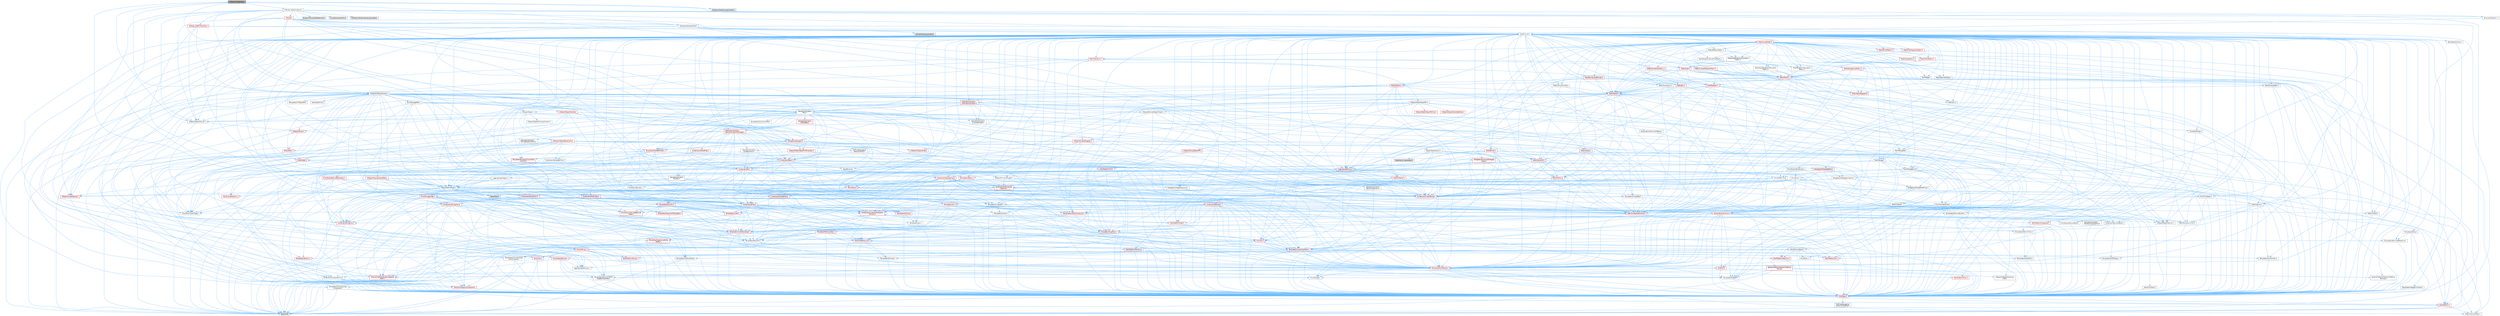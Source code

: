 digraph "K2Node_MakeArray.h"
{
 // INTERACTIVE_SVG=YES
 // LATEX_PDF_SIZE
  bgcolor="transparent";
  edge [fontname=Helvetica,fontsize=10,labelfontname=Helvetica,labelfontsize=10];
  node [fontname=Helvetica,fontsize=10,shape=box,height=0.2,width=0.4];
  Node1 [id="Node000001",label="K2Node_MakeArray.h",height=0.2,width=0.4,color="gray40", fillcolor="grey60", style="filled", fontcolor="black",tooltip=" "];
  Node1 -> Node2 [id="edge1_Node000001_Node000002",color="steelblue1",style="solid",tooltip=" "];
  Node2 [id="Node000002",label="EdGraph/EdGraphNode.h",height=0.2,width=0.4,color="grey40", fillcolor="white", style="filled",URL="$d0/dc0/EdGraphNode_8h.html",tooltip=" "];
  Node2 -> Node3 [id="edge2_Node000002_Node000003",color="steelblue1",style="solid",tooltip=" "];
  Node3 [id="Node000003",label="CoreMinimal.h",height=0.2,width=0.4,color="grey40", fillcolor="white", style="filled",URL="$d7/d67/CoreMinimal_8h.html",tooltip=" "];
  Node3 -> Node4 [id="edge3_Node000003_Node000004",color="steelblue1",style="solid",tooltip=" "];
  Node4 [id="Node000004",label="CoreTypes.h",height=0.2,width=0.4,color="red", fillcolor="#FFF0F0", style="filled",URL="$dc/dec/CoreTypes_8h.html",tooltip=" "];
  Node4 -> Node5 [id="edge4_Node000004_Node000005",color="steelblue1",style="solid",tooltip=" "];
  Node5 [id="Node000005",label="HAL/Platform.h",height=0.2,width=0.4,color="red", fillcolor="#FFF0F0", style="filled",URL="$d9/dd0/Platform_8h.html",tooltip=" "];
  Node5 -> Node8 [id="edge5_Node000005_Node000008",color="steelblue1",style="solid",tooltip=" "];
  Node8 [id="Node000008",label="type_traits",height=0.2,width=0.4,color="grey60", fillcolor="#E0E0E0", style="filled",tooltip=" "];
  Node5 -> Node9 [id="edge6_Node000005_Node000009",color="steelblue1",style="solid",tooltip=" "];
  Node9 [id="Node000009",label="PreprocessorHelpers.h",height=0.2,width=0.4,color="grey40", fillcolor="white", style="filled",URL="$db/ddb/PreprocessorHelpers_8h.html",tooltip=" "];
  Node4 -> Node15 [id="edge7_Node000004_Node000015",color="steelblue1",style="solid",tooltip=" "];
  Node15 [id="Node000015",label="ProfilingDebugging\l/UMemoryDefines.h",height=0.2,width=0.4,color="grey40", fillcolor="white", style="filled",URL="$d2/da2/UMemoryDefines_8h.html",tooltip=" "];
  Node3 -> Node18 [id="edge8_Node000003_Node000018",color="steelblue1",style="solid",tooltip=" "];
  Node18 [id="Node000018",label="CoreFwd.h",height=0.2,width=0.4,color="red", fillcolor="#FFF0F0", style="filled",URL="$d1/d1e/CoreFwd_8h.html",tooltip=" "];
  Node18 -> Node4 [id="edge9_Node000018_Node000004",color="steelblue1",style="solid",tooltip=" "];
  Node18 -> Node19 [id="edge10_Node000018_Node000019",color="steelblue1",style="solid",tooltip=" "];
  Node19 [id="Node000019",label="Containers/ContainersFwd.h",height=0.2,width=0.4,color="grey40", fillcolor="white", style="filled",URL="$d4/d0a/ContainersFwd_8h.html",tooltip=" "];
  Node19 -> Node5 [id="edge11_Node000019_Node000005",color="steelblue1",style="solid",tooltip=" "];
  Node19 -> Node4 [id="edge12_Node000019_Node000004",color="steelblue1",style="solid",tooltip=" "];
  Node19 -> Node20 [id="edge13_Node000019_Node000020",color="steelblue1",style="solid",tooltip=" "];
  Node20 [id="Node000020",label="Traits/IsContiguousContainer.h",height=0.2,width=0.4,color="red", fillcolor="#FFF0F0", style="filled",URL="$d5/d3c/IsContiguousContainer_8h.html",tooltip=" "];
  Node20 -> Node4 [id="edge14_Node000020_Node000004",color="steelblue1",style="solid",tooltip=" "];
  Node18 -> Node24 [id="edge15_Node000018_Node000024",color="steelblue1",style="solid",tooltip=" "];
  Node24 [id="Node000024",label="UObject/UObjectHierarchy\lFwd.h",height=0.2,width=0.4,color="grey40", fillcolor="white", style="filled",URL="$d3/d13/UObjectHierarchyFwd_8h.html",tooltip=" "];
  Node3 -> Node24 [id="edge16_Node000003_Node000024",color="steelblue1",style="solid",tooltip=" "];
  Node3 -> Node19 [id="edge17_Node000003_Node000019",color="steelblue1",style="solid",tooltip=" "];
  Node3 -> Node25 [id="edge18_Node000003_Node000025",color="steelblue1",style="solid",tooltip=" "];
  Node25 [id="Node000025",label="Misc/VarArgs.h",height=0.2,width=0.4,color="grey40", fillcolor="white", style="filled",URL="$d5/d6f/VarArgs_8h.html",tooltip=" "];
  Node25 -> Node4 [id="edge19_Node000025_Node000004",color="steelblue1",style="solid",tooltip=" "];
  Node3 -> Node26 [id="edge20_Node000003_Node000026",color="steelblue1",style="solid",tooltip=" "];
  Node26 [id="Node000026",label="Logging/LogVerbosity.h",height=0.2,width=0.4,color="grey40", fillcolor="white", style="filled",URL="$d2/d8f/LogVerbosity_8h.html",tooltip=" "];
  Node26 -> Node4 [id="edge21_Node000026_Node000004",color="steelblue1",style="solid",tooltip=" "];
  Node3 -> Node27 [id="edge22_Node000003_Node000027",color="steelblue1",style="solid",tooltip=" "];
  Node27 [id="Node000027",label="Misc/OutputDevice.h",height=0.2,width=0.4,color="red", fillcolor="#FFF0F0", style="filled",URL="$d7/d32/OutputDevice_8h.html",tooltip=" "];
  Node27 -> Node18 [id="edge23_Node000027_Node000018",color="steelblue1",style="solid",tooltip=" "];
  Node27 -> Node4 [id="edge24_Node000027_Node000004",color="steelblue1",style="solid",tooltip=" "];
  Node27 -> Node26 [id="edge25_Node000027_Node000026",color="steelblue1",style="solid",tooltip=" "];
  Node27 -> Node25 [id="edge26_Node000027_Node000025",color="steelblue1",style="solid",tooltip=" "];
  Node27 -> Node28 [id="edge27_Node000027_Node000028",color="steelblue1",style="solid",tooltip=" "];
  Node28 [id="Node000028",label="Templates/IsArrayOrRefOf\lTypeByPredicate.h",height=0.2,width=0.4,color="grey40", fillcolor="white", style="filled",URL="$d6/da1/IsArrayOrRefOfTypeByPredicate_8h.html",tooltip=" "];
  Node28 -> Node4 [id="edge28_Node000028_Node000004",color="steelblue1",style="solid",tooltip=" "];
  Node27 -> Node31 [id="edge29_Node000027_Node000031",color="steelblue1",style="solid",tooltip=" "];
  Node31 [id="Node000031",label="Traits/IsCharEncodingCompatible\lWith.h",height=0.2,width=0.4,color="red", fillcolor="#FFF0F0", style="filled",URL="$df/dd1/IsCharEncodingCompatibleWith_8h.html",tooltip=" "];
  Node31 -> Node8 [id="edge30_Node000031_Node000008",color="steelblue1",style="solid",tooltip=" "];
  Node3 -> Node33 [id="edge31_Node000003_Node000033",color="steelblue1",style="solid",tooltip=" "];
  Node33 [id="Node000033",label="HAL/PlatformCrt.h",height=0.2,width=0.4,color="red", fillcolor="#FFF0F0", style="filled",URL="$d8/d75/PlatformCrt_8h.html",tooltip=" "];
  Node3 -> Node43 [id="edge32_Node000003_Node000043",color="steelblue1",style="solid",tooltip=" "];
  Node43 [id="Node000043",label="HAL/PlatformMisc.h",height=0.2,width=0.4,color="red", fillcolor="#FFF0F0", style="filled",URL="$d0/df5/PlatformMisc_8h.html",tooltip=" "];
  Node43 -> Node4 [id="edge33_Node000043_Node000004",color="steelblue1",style="solid",tooltip=" "];
  Node3 -> Node62 [id="edge34_Node000003_Node000062",color="steelblue1",style="solid",tooltip=" "];
  Node62 [id="Node000062",label="Misc/AssertionMacros.h",height=0.2,width=0.4,color="red", fillcolor="#FFF0F0", style="filled",URL="$d0/dfa/AssertionMacros_8h.html",tooltip=" "];
  Node62 -> Node4 [id="edge35_Node000062_Node000004",color="steelblue1",style="solid",tooltip=" "];
  Node62 -> Node5 [id="edge36_Node000062_Node000005",color="steelblue1",style="solid",tooltip=" "];
  Node62 -> Node43 [id="edge37_Node000062_Node000043",color="steelblue1",style="solid",tooltip=" "];
  Node62 -> Node9 [id="edge38_Node000062_Node000009",color="steelblue1",style="solid",tooltip=" "];
  Node62 -> Node63 [id="edge39_Node000062_Node000063",color="steelblue1",style="solid",tooltip=" "];
  Node63 [id="Node000063",label="Templates/EnableIf.h",height=0.2,width=0.4,color="grey40", fillcolor="white", style="filled",URL="$d7/d60/EnableIf_8h.html",tooltip=" "];
  Node63 -> Node4 [id="edge40_Node000063_Node000004",color="steelblue1",style="solid",tooltip=" "];
  Node62 -> Node28 [id="edge41_Node000062_Node000028",color="steelblue1",style="solid",tooltip=" "];
  Node62 -> Node31 [id="edge42_Node000062_Node000031",color="steelblue1",style="solid",tooltip=" "];
  Node62 -> Node25 [id="edge43_Node000062_Node000025",color="steelblue1",style="solid",tooltip=" "];
  Node3 -> Node71 [id="edge44_Node000003_Node000071",color="steelblue1",style="solid",tooltip=" "];
  Node71 [id="Node000071",label="Templates/IsPointer.h",height=0.2,width=0.4,color="grey40", fillcolor="white", style="filled",URL="$d7/d05/IsPointer_8h.html",tooltip=" "];
  Node71 -> Node4 [id="edge45_Node000071_Node000004",color="steelblue1",style="solid",tooltip=" "];
  Node3 -> Node72 [id="edge46_Node000003_Node000072",color="steelblue1",style="solid",tooltip=" "];
  Node72 [id="Node000072",label="HAL/PlatformMemory.h",height=0.2,width=0.4,color="red", fillcolor="#FFF0F0", style="filled",URL="$de/d68/PlatformMemory_8h.html",tooltip=" "];
  Node72 -> Node4 [id="edge47_Node000072_Node000004",color="steelblue1",style="solid",tooltip=" "];
  Node3 -> Node55 [id="edge48_Node000003_Node000055",color="steelblue1",style="solid",tooltip=" "];
  Node55 [id="Node000055",label="HAL/PlatformAtomics.h",height=0.2,width=0.4,color="red", fillcolor="#FFF0F0", style="filled",URL="$d3/d36/PlatformAtomics_8h.html",tooltip=" "];
  Node55 -> Node4 [id="edge49_Node000055_Node000004",color="steelblue1",style="solid",tooltip=" "];
  Node3 -> Node77 [id="edge50_Node000003_Node000077",color="steelblue1",style="solid",tooltip=" "];
  Node77 [id="Node000077",label="Misc/Exec.h",height=0.2,width=0.4,color="grey40", fillcolor="white", style="filled",URL="$de/ddb/Exec_8h.html",tooltip=" "];
  Node77 -> Node4 [id="edge51_Node000077_Node000004",color="steelblue1",style="solid",tooltip=" "];
  Node77 -> Node62 [id="edge52_Node000077_Node000062",color="steelblue1",style="solid",tooltip=" "];
  Node3 -> Node78 [id="edge53_Node000003_Node000078",color="steelblue1",style="solid",tooltip=" "];
  Node78 [id="Node000078",label="HAL/MemoryBase.h",height=0.2,width=0.4,color="grey40", fillcolor="white", style="filled",URL="$d6/d9f/MemoryBase_8h.html",tooltip=" "];
  Node78 -> Node4 [id="edge54_Node000078_Node000004",color="steelblue1",style="solid",tooltip=" "];
  Node78 -> Node55 [id="edge55_Node000078_Node000055",color="steelblue1",style="solid",tooltip=" "];
  Node78 -> Node33 [id="edge56_Node000078_Node000033",color="steelblue1",style="solid",tooltip=" "];
  Node78 -> Node77 [id="edge57_Node000078_Node000077",color="steelblue1",style="solid",tooltip=" "];
  Node78 -> Node27 [id="edge58_Node000078_Node000027",color="steelblue1",style="solid",tooltip=" "];
  Node78 -> Node79 [id="edge59_Node000078_Node000079",color="steelblue1",style="solid",tooltip=" "];
  Node79 [id="Node000079",label="Templates/Atomic.h",height=0.2,width=0.4,color="red", fillcolor="#FFF0F0", style="filled",URL="$d3/d91/Atomic_8h.html",tooltip=" "];
  Node3 -> Node88 [id="edge60_Node000003_Node000088",color="steelblue1",style="solid",tooltip=" "];
  Node88 [id="Node000088",label="HAL/UnrealMemory.h",height=0.2,width=0.4,color="red", fillcolor="#FFF0F0", style="filled",URL="$d9/d96/UnrealMemory_8h.html",tooltip=" "];
  Node88 -> Node4 [id="edge61_Node000088_Node000004",color="steelblue1",style="solid",tooltip=" "];
  Node88 -> Node78 [id="edge62_Node000088_Node000078",color="steelblue1",style="solid",tooltip=" "];
  Node88 -> Node72 [id="edge63_Node000088_Node000072",color="steelblue1",style="solid",tooltip=" "];
  Node88 -> Node71 [id="edge64_Node000088_Node000071",color="steelblue1",style="solid",tooltip=" "];
  Node3 -> Node90 [id="edge65_Node000003_Node000090",color="steelblue1",style="solid",tooltip=" "];
  Node90 [id="Node000090",label="Templates/IsArithmetic.h",height=0.2,width=0.4,color="grey40", fillcolor="white", style="filled",URL="$d2/d5d/IsArithmetic_8h.html",tooltip=" "];
  Node90 -> Node4 [id="edge66_Node000090_Node000004",color="steelblue1",style="solid",tooltip=" "];
  Node3 -> Node84 [id="edge67_Node000003_Node000084",color="steelblue1",style="solid",tooltip=" "];
  Node84 [id="Node000084",label="Templates/AndOrNot.h",height=0.2,width=0.4,color="grey40", fillcolor="white", style="filled",URL="$db/d0a/AndOrNot_8h.html",tooltip=" "];
  Node84 -> Node4 [id="edge68_Node000084_Node000004",color="steelblue1",style="solid",tooltip=" "];
  Node3 -> Node91 [id="edge69_Node000003_Node000091",color="steelblue1",style="solid",tooltip=" "];
  Node91 [id="Node000091",label="Templates/IsPODType.h",height=0.2,width=0.4,color="grey40", fillcolor="white", style="filled",URL="$d7/db1/IsPODType_8h.html",tooltip=" "];
  Node91 -> Node4 [id="edge70_Node000091_Node000004",color="steelblue1",style="solid",tooltip=" "];
  Node3 -> Node92 [id="edge71_Node000003_Node000092",color="steelblue1",style="solid",tooltip=" "];
  Node92 [id="Node000092",label="Templates/IsUECoreType.h",height=0.2,width=0.4,color="grey40", fillcolor="white", style="filled",URL="$d1/db8/IsUECoreType_8h.html",tooltip=" "];
  Node92 -> Node4 [id="edge72_Node000092_Node000004",color="steelblue1",style="solid",tooltip=" "];
  Node92 -> Node8 [id="edge73_Node000092_Node000008",color="steelblue1",style="solid",tooltip=" "];
  Node3 -> Node85 [id="edge74_Node000003_Node000085",color="steelblue1",style="solid",tooltip=" "];
  Node85 [id="Node000085",label="Templates/IsTriviallyCopy\lConstructible.h",height=0.2,width=0.4,color="grey40", fillcolor="white", style="filled",URL="$d3/d78/IsTriviallyCopyConstructible_8h.html",tooltip=" "];
  Node85 -> Node4 [id="edge75_Node000085_Node000004",color="steelblue1",style="solid",tooltip=" "];
  Node85 -> Node8 [id="edge76_Node000085_Node000008",color="steelblue1",style="solid",tooltip=" "];
  Node3 -> Node93 [id="edge77_Node000003_Node000093",color="steelblue1",style="solid",tooltip=" "];
  Node93 [id="Node000093",label="Templates/UnrealTypeTraits.h",height=0.2,width=0.4,color="red", fillcolor="#FFF0F0", style="filled",URL="$d2/d2d/UnrealTypeTraits_8h.html",tooltip=" "];
  Node93 -> Node4 [id="edge78_Node000093_Node000004",color="steelblue1",style="solid",tooltip=" "];
  Node93 -> Node71 [id="edge79_Node000093_Node000071",color="steelblue1",style="solid",tooltip=" "];
  Node93 -> Node62 [id="edge80_Node000093_Node000062",color="steelblue1",style="solid",tooltip=" "];
  Node93 -> Node84 [id="edge81_Node000093_Node000084",color="steelblue1",style="solid",tooltip=" "];
  Node93 -> Node63 [id="edge82_Node000093_Node000063",color="steelblue1",style="solid",tooltip=" "];
  Node93 -> Node90 [id="edge83_Node000093_Node000090",color="steelblue1",style="solid",tooltip=" "];
  Node93 -> Node91 [id="edge84_Node000093_Node000091",color="steelblue1",style="solid",tooltip=" "];
  Node93 -> Node92 [id="edge85_Node000093_Node000092",color="steelblue1",style="solid",tooltip=" "];
  Node93 -> Node85 [id="edge86_Node000093_Node000085",color="steelblue1",style="solid",tooltip=" "];
  Node3 -> Node63 [id="edge87_Node000003_Node000063",color="steelblue1",style="solid",tooltip=" "];
  Node3 -> Node95 [id="edge88_Node000003_Node000095",color="steelblue1",style="solid",tooltip=" "];
  Node95 [id="Node000095",label="Templates/RemoveReference.h",height=0.2,width=0.4,color="grey40", fillcolor="white", style="filled",URL="$da/dbe/RemoveReference_8h.html",tooltip=" "];
  Node95 -> Node4 [id="edge89_Node000095_Node000004",color="steelblue1",style="solid",tooltip=" "];
  Node3 -> Node96 [id="edge90_Node000003_Node000096",color="steelblue1",style="solid",tooltip=" "];
  Node96 [id="Node000096",label="Templates/IntegralConstant.h",height=0.2,width=0.4,color="grey40", fillcolor="white", style="filled",URL="$db/d1b/IntegralConstant_8h.html",tooltip=" "];
  Node96 -> Node4 [id="edge91_Node000096_Node000004",color="steelblue1",style="solid",tooltip=" "];
  Node3 -> Node97 [id="edge92_Node000003_Node000097",color="steelblue1",style="solid",tooltip=" "];
  Node97 [id="Node000097",label="Templates/IsClass.h",height=0.2,width=0.4,color="grey40", fillcolor="white", style="filled",URL="$db/dcb/IsClass_8h.html",tooltip=" "];
  Node97 -> Node4 [id="edge93_Node000097_Node000004",color="steelblue1",style="solid",tooltip=" "];
  Node3 -> Node98 [id="edge94_Node000003_Node000098",color="steelblue1",style="solid",tooltip=" "];
  Node98 [id="Node000098",label="Templates/TypeCompatible\lBytes.h",height=0.2,width=0.4,color="red", fillcolor="#FFF0F0", style="filled",URL="$df/d0a/TypeCompatibleBytes_8h.html",tooltip=" "];
  Node98 -> Node4 [id="edge95_Node000098_Node000004",color="steelblue1",style="solid",tooltip=" "];
  Node98 -> Node8 [id="edge96_Node000098_Node000008",color="steelblue1",style="solid",tooltip=" "];
  Node3 -> Node20 [id="edge97_Node000003_Node000020",color="steelblue1",style="solid",tooltip=" "];
  Node3 -> Node99 [id="edge98_Node000003_Node000099",color="steelblue1",style="solid",tooltip=" "];
  Node99 [id="Node000099",label="Templates/UnrealTemplate.h",height=0.2,width=0.4,color="red", fillcolor="#FFF0F0", style="filled",URL="$d4/d24/UnrealTemplate_8h.html",tooltip=" "];
  Node99 -> Node4 [id="edge99_Node000099_Node000004",color="steelblue1",style="solid",tooltip=" "];
  Node99 -> Node71 [id="edge100_Node000099_Node000071",color="steelblue1",style="solid",tooltip=" "];
  Node99 -> Node88 [id="edge101_Node000099_Node000088",color="steelblue1",style="solid",tooltip=" "];
  Node99 -> Node93 [id="edge102_Node000099_Node000093",color="steelblue1",style="solid",tooltip=" "];
  Node99 -> Node95 [id="edge103_Node000099_Node000095",color="steelblue1",style="solid",tooltip=" "];
  Node99 -> Node65 [id="edge104_Node000099_Node000065",color="steelblue1",style="solid",tooltip=" "];
  Node65 [id="Node000065",label="Templates/Requires.h",height=0.2,width=0.4,color="grey40", fillcolor="white", style="filled",URL="$dc/d96/Requires_8h.html",tooltip=" "];
  Node65 -> Node63 [id="edge105_Node000065_Node000063",color="steelblue1",style="solid",tooltip=" "];
  Node65 -> Node8 [id="edge106_Node000065_Node000008",color="steelblue1",style="solid",tooltip=" "];
  Node99 -> Node98 [id="edge107_Node000099_Node000098",color="steelblue1",style="solid",tooltip=" "];
  Node99 -> Node20 [id="edge108_Node000099_Node000020",color="steelblue1",style="solid",tooltip=" "];
  Node99 -> Node8 [id="edge109_Node000099_Node000008",color="steelblue1",style="solid",tooltip=" "];
  Node3 -> Node48 [id="edge110_Node000003_Node000048",color="steelblue1",style="solid",tooltip=" "];
  Node48 [id="Node000048",label="Math/NumericLimits.h",height=0.2,width=0.4,color="grey40", fillcolor="white", style="filled",URL="$df/d1b/NumericLimits_8h.html",tooltip=" "];
  Node48 -> Node4 [id="edge111_Node000048_Node000004",color="steelblue1",style="solid",tooltip=" "];
  Node3 -> Node103 [id="edge112_Node000003_Node000103",color="steelblue1",style="solid",tooltip=" "];
  Node103 [id="Node000103",label="HAL/PlatformMath.h",height=0.2,width=0.4,color="red", fillcolor="#FFF0F0", style="filled",URL="$dc/d53/PlatformMath_8h.html",tooltip=" "];
  Node103 -> Node4 [id="edge113_Node000103_Node000004",color="steelblue1",style="solid",tooltip=" "];
  Node3 -> Node86 [id="edge114_Node000003_Node000086",color="steelblue1",style="solid",tooltip=" "];
  Node86 [id="Node000086",label="Templates/IsTriviallyCopy\lAssignable.h",height=0.2,width=0.4,color="grey40", fillcolor="white", style="filled",URL="$d2/df2/IsTriviallyCopyAssignable_8h.html",tooltip=" "];
  Node86 -> Node4 [id="edge115_Node000086_Node000004",color="steelblue1",style="solid",tooltip=" "];
  Node86 -> Node8 [id="edge116_Node000086_Node000008",color="steelblue1",style="solid",tooltip=" "];
  Node3 -> Node111 [id="edge117_Node000003_Node000111",color="steelblue1",style="solid",tooltip=" "];
  Node111 [id="Node000111",label="Templates/MemoryOps.h",height=0.2,width=0.4,color="red", fillcolor="#FFF0F0", style="filled",URL="$db/dea/MemoryOps_8h.html",tooltip=" "];
  Node111 -> Node4 [id="edge118_Node000111_Node000004",color="steelblue1",style="solid",tooltip=" "];
  Node111 -> Node88 [id="edge119_Node000111_Node000088",color="steelblue1",style="solid",tooltip=" "];
  Node111 -> Node86 [id="edge120_Node000111_Node000086",color="steelblue1",style="solid",tooltip=" "];
  Node111 -> Node85 [id="edge121_Node000111_Node000085",color="steelblue1",style="solid",tooltip=" "];
  Node111 -> Node65 [id="edge122_Node000111_Node000065",color="steelblue1",style="solid",tooltip=" "];
  Node111 -> Node93 [id="edge123_Node000111_Node000093",color="steelblue1",style="solid",tooltip=" "];
  Node111 -> Node8 [id="edge124_Node000111_Node000008",color="steelblue1",style="solid",tooltip=" "];
  Node3 -> Node112 [id="edge125_Node000003_Node000112",color="steelblue1",style="solid",tooltip=" "];
  Node112 [id="Node000112",label="Containers/ContainerAllocation\lPolicies.h",height=0.2,width=0.4,color="red", fillcolor="#FFF0F0", style="filled",URL="$d7/dff/ContainerAllocationPolicies_8h.html",tooltip=" "];
  Node112 -> Node4 [id="edge126_Node000112_Node000004",color="steelblue1",style="solid",tooltip=" "];
  Node112 -> Node112 [id="edge127_Node000112_Node000112",color="steelblue1",style="solid",tooltip=" "];
  Node112 -> Node103 [id="edge128_Node000112_Node000103",color="steelblue1",style="solid",tooltip=" "];
  Node112 -> Node88 [id="edge129_Node000112_Node000088",color="steelblue1",style="solid",tooltip=" "];
  Node112 -> Node48 [id="edge130_Node000112_Node000048",color="steelblue1",style="solid",tooltip=" "];
  Node112 -> Node62 [id="edge131_Node000112_Node000062",color="steelblue1",style="solid",tooltip=" "];
  Node112 -> Node111 [id="edge132_Node000112_Node000111",color="steelblue1",style="solid",tooltip=" "];
  Node112 -> Node98 [id="edge133_Node000112_Node000098",color="steelblue1",style="solid",tooltip=" "];
  Node112 -> Node8 [id="edge134_Node000112_Node000008",color="steelblue1",style="solid",tooltip=" "];
  Node3 -> Node115 [id="edge135_Node000003_Node000115",color="steelblue1",style="solid",tooltip=" "];
  Node115 [id="Node000115",label="Templates/IsEnumClass.h",height=0.2,width=0.4,color="grey40", fillcolor="white", style="filled",URL="$d7/d15/IsEnumClass_8h.html",tooltip=" "];
  Node115 -> Node4 [id="edge136_Node000115_Node000004",color="steelblue1",style="solid",tooltip=" "];
  Node115 -> Node84 [id="edge137_Node000115_Node000084",color="steelblue1",style="solid",tooltip=" "];
  Node3 -> Node116 [id="edge138_Node000003_Node000116",color="steelblue1",style="solid",tooltip=" "];
  Node116 [id="Node000116",label="HAL/PlatformProperties.h",height=0.2,width=0.4,color="red", fillcolor="#FFF0F0", style="filled",URL="$d9/db0/PlatformProperties_8h.html",tooltip=" "];
  Node116 -> Node4 [id="edge139_Node000116_Node000004",color="steelblue1",style="solid",tooltip=" "];
  Node3 -> Node119 [id="edge140_Node000003_Node000119",color="steelblue1",style="solid",tooltip=" "];
  Node119 [id="Node000119",label="Misc/EngineVersionBase.h",height=0.2,width=0.4,color="grey40", fillcolor="white", style="filled",URL="$d5/d2b/EngineVersionBase_8h.html",tooltip=" "];
  Node119 -> Node4 [id="edge141_Node000119_Node000004",color="steelblue1",style="solid",tooltip=" "];
  Node3 -> Node120 [id="edge142_Node000003_Node000120",color="steelblue1",style="solid",tooltip=" "];
  Node120 [id="Node000120",label="Internationalization\l/TextNamespaceFwd.h",height=0.2,width=0.4,color="grey40", fillcolor="white", style="filled",URL="$d8/d97/TextNamespaceFwd_8h.html",tooltip=" "];
  Node120 -> Node4 [id="edge143_Node000120_Node000004",color="steelblue1",style="solid",tooltip=" "];
  Node3 -> Node121 [id="edge144_Node000003_Node000121",color="steelblue1",style="solid",tooltip=" "];
  Node121 [id="Node000121",label="Serialization/Archive.h",height=0.2,width=0.4,color="red", fillcolor="#FFF0F0", style="filled",URL="$d7/d3b/Archive_8h.html",tooltip=" "];
  Node121 -> Node18 [id="edge145_Node000121_Node000018",color="steelblue1",style="solid",tooltip=" "];
  Node121 -> Node4 [id="edge146_Node000121_Node000004",color="steelblue1",style="solid",tooltip=" "];
  Node121 -> Node116 [id="edge147_Node000121_Node000116",color="steelblue1",style="solid",tooltip=" "];
  Node121 -> Node120 [id="edge148_Node000121_Node000120",color="steelblue1",style="solid",tooltip=" "];
  Node121 -> Node62 [id="edge149_Node000121_Node000062",color="steelblue1",style="solid",tooltip=" "];
  Node121 -> Node119 [id="edge150_Node000121_Node000119",color="steelblue1",style="solid",tooltip=" "];
  Node121 -> Node25 [id="edge151_Node000121_Node000025",color="steelblue1",style="solid",tooltip=" "];
  Node121 -> Node63 [id="edge152_Node000121_Node000063",color="steelblue1",style="solid",tooltip=" "];
  Node121 -> Node28 [id="edge153_Node000121_Node000028",color="steelblue1",style="solid",tooltip=" "];
  Node121 -> Node115 [id="edge154_Node000121_Node000115",color="steelblue1",style="solid",tooltip=" "];
  Node121 -> Node99 [id="edge155_Node000121_Node000099",color="steelblue1",style="solid",tooltip=" "];
  Node121 -> Node31 [id="edge156_Node000121_Node000031",color="steelblue1",style="solid",tooltip=" "];
  Node121 -> Node124 [id="edge157_Node000121_Node000124",color="steelblue1",style="solid",tooltip=" "];
  Node124 [id="Node000124",label="UObject/ObjectVersion.h",height=0.2,width=0.4,color="grey40", fillcolor="white", style="filled",URL="$da/d63/ObjectVersion_8h.html",tooltip=" "];
  Node124 -> Node4 [id="edge158_Node000124_Node000004",color="steelblue1",style="solid",tooltip=" "];
  Node3 -> Node125 [id="edge159_Node000003_Node000125",color="steelblue1",style="solid",tooltip=" "];
  Node125 [id="Node000125",label="Templates/Less.h",height=0.2,width=0.4,color="grey40", fillcolor="white", style="filled",URL="$de/dc8/Less_8h.html",tooltip=" "];
  Node125 -> Node4 [id="edge160_Node000125_Node000004",color="steelblue1",style="solid",tooltip=" "];
  Node125 -> Node99 [id="edge161_Node000125_Node000099",color="steelblue1",style="solid",tooltip=" "];
  Node3 -> Node126 [id="edge162_Node000003_Node000126",color="steelblue1",style="solid",tooltip=" "];
  Node126 [id="Node000126",label="Templates/Sorting.h",height=0.2,width=0.4,color="red", fillcolor="#FFF0F0", style="filled",URL="$d3/d9e/Sorting_8h.html",tooltip=" "];
  Node126 -> Node4 [id="edge163_Node000126_Node000004",color="steelblue1",style="solid",tooltip=" "];
  Node126 -> Node103 [id="edge164_Node000126_Node000103",color="steelblue1",style="solid",tooltip=" "];
  Node126 -> Node125 [id="edge165_Node000126_Node000125",color="steelblue1",style="solid",tooltip=" "];
  Node3 -> Node137 [id="edge166_Node000003_Node000137",color="steelblue1",style="solid",tooltip=" "];
  Node137 [id="Node000137",label="Misc/Char.h",height=0.2,width=0.4,color="red", fillcolor="#FFF0F0", style="filled",URL="$d0/d58/Char_8h.html",tooltip=" "];
  Node137 -> Node4 [id="edge167_Node000137_Node000004",color="steelblue1",style="solid",tooltip=" "];
  Node137 -> Node8 [id="edge168_Node000137_Node000008",color="steelblue1",style="solid",tooltip=" "];
  Node3 -> Node140 [id="edge169_Node000003_Node000140",color="steelblue1",style="solid",tooltip=" "];
  Node140 [id="Node000140",label="GenericPlatform/GenericPlatform\lStricmp.h",height=0.2,width=0.4,color="grey40", fillcolor="white", style="filled",URL="$d2/d86/GenericPlatformStricmp_8h.html",tooltip=" "];
  Node140 -> Node4 [id="edge170_Node000140_Node000004",color="steelblue1",style="solid",tooltip=" "];
  Node3 -> Node141 [id="edge171_Node000003_Node000141",color="steelblue1",style="solid",tooltip=" "];
  Node141 [id="Node000141",label="GenericPlatform/GenericPlatform\lString.h",height=0.2,width=0.4,color="red", fillcolor="#FFF0F0", style="filled",URL="$dd/d20/GenericPlatformString_8h.html",tooltip=" "];
  Node141 -> Node4 [id="edge172_Node000141_Node000004",color="steelblue1",style="solid",tooltip=" "];
  Node141 -> Node140 [id="edge173_Node000141_Node000140",color="steelblue1",style="solid",tooltip=" "];
  Node141 -> Node63 [id="edge174_Node000141_Node000063",color="steelblue1",style="solid",tooltip=" "];
  Node141 -> Node31 [id="edge175_Node000141_Node000031",color="steelblue1",style="solid",tooltip=" "];
  Node141 -> Node8 [id="edge176_Node000141_Node000008",color="steelblue1",style="solid",tooltip=" "];
  Node3 -> Node74 [id="edge177_Node000003_Node000074",color="steelblue1",style="solid",tooltip=" "];
  Node74 [id="Node000074",label="HAL/PlatformString.h",height=0.2,width=0.4,color="red", fillcolor="#FFF0F0", style="filled",URL="$db/db5/PlatformString_8h.html",tooltip=" "];
  Node74 -> Node4 [id="edge178_Node000074_Node000004",color="steelblue1",style="solid",tooltip=" "];
  Node3 -> Node144 [id="edge179_Node000003_Node000144",color="steelblue1",style="solid",tooltip=" "];
  Node144 [id="Node000144",label="Misc/CString.h",height=0.2,width=0.4,color="red", fillcolor="#FFF0F0", style="filled",URL="$d2/d49/CString_8h.html",tooltip=" "];
  Node144 -> Node4 [id="edge180_Node000144_Node000004",color="steelblue1",style="solid",tooltip=" "];
  Node144 -> Node33 [id="edge181_Node000144_Node000033",color="steelblue1",style="solid",tooltip=" "];
  Node144 -> Node74 [id="edge182_Node000144_Node000074",color="steelblue1",style="solid",tooltip=" "];
  Node144 -> Node62 [id="edge183_Node000144_Node000062",color="steelblue1",style="solid",tooltip=" "];
  Node144 -> Node137 [id="edge184_Node000144_Node000137",color="steelblue1",style="solid",tooltip=" "];
  Node144 -> Node25 [id="edge185_Node000144_Node000025",color="steelblue1",style="solid",tooltip=" "];
  Node144 -> Node28 [id="edge186_Node000144_Node000028",color="steelblue1",style="solid",tooltip=" "];
  Node144 -> Node31 [id="edge187_Node000144_Node000031",color="steelblue1",style="solid",tooltip=" "];
  Node3 -> Node145 [id="edge188_Node000003_Node000145",color="steelblue1",style="solid",tooltip=" "];
  Node145 [id="Node000145",label="Misc/Crc.h",height=0.2,width=0.4,color="red", fillcolor="#FFF0F0", style="filled",URL="$d4/dd2/Crc_8h.html",tooltip=" "];
  Node145 -> Node4 [id="edge189_Node000145_Node000004",color="steelblue1",style="solid",tooltip=" "];
  Node145 -> Node74 [id="edge190_Node000145_Node000074",color="steelblue1",style="solid",tooltip=" "];
  Node145 -> Node62 [id="edge191_Node000145_Node000062",color="steelblue1",style="solid",tooltip=" "];
  Node145 -> Node144 [id="edge192_Node000145_Node000144",color="steelblue1",style="solid",tooltip=" "];
  Node145 -> Node137 [id="edge193_Node000145_Node000137",color="steelblue1",style="solid",tooltip=" "];
  Node145 -> Node93 [id="edge194_Node000145_Node000093",color="steelblue1",style="solid",tooltip=" "];
  Node3 -> Node136 [id="edge195_Node000003_Node000136",color="steelblue1",style="solid",tooltip=" "];
  Node136 [id="Node000136",label="Math/UnrealMathUtility.h",height=0.2,width=0.4,color="red", fillcolor="#FFF0F0", style="filled",URL="$db/db8/UnrealMathUtility_8h.html",tooltip=" "];
  Node136 -> Node4 [id="edge196_Node000136_Node000004",color="steelblue1",style="solid",tooltip=" "];
  Node136 -> Node62 [id="edge197_Node000136_Node000062",color="steelblue1",style="solid",tooltip=" "];
  Node136 -> Node103 [id="edge198_Node000136_Node000103",color="steelblue1",style="solid",tooltip=" "];
  Node136 -> Node65 [id="edge199_Node000136_Node000065",color="steelblue1",style="solid",tooltip=" "];
  Node3 -> Node146 [id="edge200_Node000003_Node000146",color="steelblue1",style="solid",tooltip=" "];
  Node146 [id="Node000146",label="Containers/UnrealString.h",height=0.2,width=0.4,color="red", fillcolor="#FFF0F0", style="filled",URL="$d5/dba/UnrealString_8h.html",tooltip=" "];
  Node3 -> Node150 [id="edge201_Node000003_Node000150",color="steelblue1",style="solid",tooltip=" "];
  Node150 [id="Node000150",label="Containers/Array.h",height=0.2,width=0.4,color="red", fillcolor="#FFF0F0", style="filled",URL="$df/dd0/Array_8h.html",tooltip=" "];
  Node150 -> Node4 [id="edge202_Node000150_Node000004",color="steelblue1",style="solid",tooltip=" "];
  Node150 -> Node62 [id="edge203_Node000150_Node000062",color="steelblue1",style="solid",tooltip=" "];
  Node150 -> Node151 [id="edge204_Node000150_Node000151",color="steelblue1",style="solid",tooltip=" "];
  Node151 [id="Node000151",label="Misc/IntrusiveUnsetOptional\lState.h",height=0.2,width=0.4,color="red", fillcolor="#FFF0F0", style="filled",URL="$d2/d0a/IntrusiveUnsetOptionalState_8h.html",tooltip=" "];
  Node150 -> Node88 [id="edge205_Node000150_Node000088",color="steelblue1",style="solid",tooltip=" "];
  Node150 -> Node93 [id="edge206_Node000150_Node000093",color="steelblue1",style="solid",tooltip=" "];
  Node150 -> Node99 [id="edge207_Node000150_Node000099",color="steelblue1",style="solid",tooltip=" "];
  Node150 -> Node112 [id="edge208_Node000150_Node000112",color="steelblue1",style="solid",tooltip=" "];
  Node150 -> Node121 [id="edge209_Node000150_Node000121",color="steelblue1",style="solid",tooltip=" "];
  Node150 -> Node129 [id="edge210_Node000150_Node000129",color="steelblue1",style="solid",tooltip=" "];
  Node129 [id="Node000129",label="Templates/Invoke.h",height=0.2,width=0.4,color="red", fillcolor="#FFF0F0", style="filled",URL="$d7/deb/Invoke_8h.html",tooltip=" "];
  Node129 -> Node4 [id="edge211_Node000129_Node000004",color="steelblue1",style="solid",tooltip=" "];
  Node129 -> Node99 [id="edge212_Node000129_Node000099",color="steelblue1",style="solid",tooltip=" "];
  Node129 -> Node8 [id="edge213_Node000129_Node000008",color="steelblue1",style="solid",tooltip=" "];
  Node150 -> Node125 [id="edge214_Node000150_Node000125",color="steelblue1",style="solid",tooltip=" "];
  Node150 -> Node65 [id="edge215_Node000150_Node000065",color="steelblue1",style="solid",tooltip=" "];
  Node150 -> Node126 [id="edge216_Node000150_Node000126",color="steelblue1",style="solid",tooltip=" "];
  Node150 -> Node173 [id="edge217_Node000150_Node000173",color="steelblue1",style="solid",tooltip=" "];
  Node173 [id="Node000173",label="Templates/AlignmentTemplates.h",height=0.2,width=0.4,color="red", fillcolor="#FFF0F0", style="filled",URL="$dd/d32/AlignmentTemplates_8h.html",tooltip=" "];
  Node173 -> Node4 [id="edge218_Node000173_Node000004",color="steelblue1",style="solid",tooltip=" "];
  Node173 -> Node71 [id="edge219_Node000173_Node000071",color="steelblue1",style="solid",tooltip=" "];
  Node150 -> Node8 [id="edge220_Node000150_Node000008",color="steelblue1",style="solid",tooltip=" "];
  Node3 -> Node174 [id="edge221_Node000003_Node000174",color="steelblue1",style="solid",tooltip=" "];
  Node174 [id="Node000174",label="Misc/FrameNumber.h",height=0.2,width=0.4,color="grey40", fillcolor="white", style="filled",URL="$dd/dbd/FrameNumber_8h.html",tooltip=" "];
  Node174 -> Node4 [id="edge222_Node000174_Node000004",color="steelblue1",style="solid",tooltip=" "];
  Node174 -> Node48 [id="edge223_Node000174_Node000048",color="steelblue1",style="solid",tooltip=" "];
  Node174 -> Node136 [id="edge224_Node000174_Node000136",color="steelblue1",style="solid",tooltip=" "];
  Node174 -> Node63 [id="edge225_Node000174_Node000063",color="steelblue1",style="solid",tooltip=" "];
  Node174 -> Node93 [id="edge226_Node000174_Node000093",color="steelblue1",style="solid",tooltip=" "];
  Node3 -> Node175 [id="edge227_Node000003_Node000175",color="steelblue1",style="solid",tooltip=" "];
  Node175 [id="Node000175",label="Misc/Timespan.h",height=0.2,width=0.4,color="grey40", fillcolor="white", style="filled",URL="$da/dd9/Timespan_8h.html",tooltip=" "];
  Node175 -> Node4 [id="edge228_Node000175_Node000004",color="steelblue1",style="solid",tooltip=" "];
  Node175 -> Node176 [id="edge229_Node000175_Node000176",color="steelblue1",style="solid",tooltip=" "];
  Node176 [id="Node000176",label="Math/Interval.h",height=0.2,width=0.4,color="grey40", fillcolor="white", style="filled",URL="$d1/d55/Interval_8h.html",tooltip=" "];
  Node176 -> Node4 [id="edge230_Node000176_Node000004",color="steelblue1",style="solid",tooltip=" "];
  Node176 -> Node90 [id="edge231_Node000176_Node000090",color="steelblue1",style="solid",tooltip=" "];
  Node176 -> Node93 [id="edge232_Node000176_Node000093",color="steelblue1",style="solid",tooltip=" "];
  Node176 -> Node48 [id="edge233_Node000176_Node000048",color="steelblue1",style="solid",tooltip=" "];
  Node176 -> Node136 [id="edge234_Node000176_Node000136",color="steelblue1",style="solid",tooltip=" "];
  Node175 -> Node136 [id="edge235_Node000175_Node000136",color="steelblue1",style="solid",tooltip=" "];
  Node175 -> Node62 [id="edge236_Node000175_Node000062",color="steelblue1",style="solid",tooltip=" "];
  Node3 -> Node177 [id="edge237_Node000003_Node000177",color="steelblue1",style="solid",tooltip=" "];
  Node177 [id="Node000177",label="Containers/StringConv.h",height=0.2,width=0.4,color="red", fillcolor="#FFF0F0", style="filled",URL="$d3/ddf/StringConv_8h.html",tooltip=" "];
  Node177 -> Node4 [id="edge238_Node000177_Node000004",color="steelblue1",style="solid",tooltip=" "];
  Node177 -> Node62 [id="edge239_Node000177_Node000062",color="steelblue1",style="solid",tooltip=" "];
  Node177 -> Node112 [id="edge240_Node000177_Node000112",color="steelblue1",style="solid",tooltip=" "];
  Node177 -> Node150 [id="edge241_Node000177_Node000150",color="steelblue1",style="solid",tooltip=" "];
  Node177 -> Node144 [id="edge242_Node000177_Node000144",color="steelblue1",style="solid",tooltip=" "];
  Node177 -> Node178 [id="edge243_Node000177_Node000178",color="steelblue1",style="solid",tooltip=" "];
  Node178 [id="Node000178",label="Templates/IsArray.h",height=0.2,width=0.4,color="grey40", fillcolor="white", style="filled",URL="$d8/d8d/IsArray_8h.html",tooltip=" "];
  Node178 -> Node4 [id="edge244_Node000178_Node000004",color="steelblue1",style="solid",tooltip=" "];
  Node177 -> Node99 [id="edge245_Node000177_Node000099",color="steelblue1",style="solid",tooltip=" "];
  Node177 -> Node93 [id="edge246_Node000177_Node000093",color="steelblue1",style="solid",tooltip=" "];
  Node177 -> Node31 [id="edge247_Node000177_Node000031",color="steelblue1",style="solid",tooltip=" "];
  Node177 -> Node20 [id="edge248_Node000177_Node000020",color="steelblue1",style="solid",tooltip=" "];
  Node177 -> Node8 [id="edge249_Node000177_Node000008",color="steelblue1",style="solid",tooltip=" "];
  Node3 -> Node179 [id="edge250_Node000003_Node000179",color="steelblue1",style="solid",tooltip=" "];
  Node179 [id="Node000179",label="UObject/UnrealNames.h",height=0.2,width=0.4,color="red", fillcolor="#FFF0F0", style="filled",URL="$d8/db1/UnrealNames_8h.html",tooltip=" "];
  Node179 -> Node4 [id="edge251_Node000179_Node000004",color="steelblue1",style="solid",tooltip=" "];
  Node3 -> Node181 [id="edge252_Node000003_Node000181",color="steelblue1",style="solid",tooltip=" "];
  Node181 [id="Node000181",label="UObject/NameTypes.h",height=0.2,width=0.4,color="grey40", fillcolor="white", style="filled",URL="$d6/d35/NameTypes_8h.html",tooltip=" "];
  Node181 -> Node4 [id="edge253_Node000181_Node000004",color="steelblue1",style="solid",tooltip=" "];
  Node181 -> Node62 [id="edge254_Node000181_Node000062",color="steelblue1",style="solid",tooltip=" "];
  Node181 -> Node88 [id="edge255_Node000181_Node000088",color="steelblue1",style="solid",tooltip=" "];
  Node181 -> Node93 [id="edge256_Node000181_Node000093",color="steelblue1",style="solid",tooltip=" "];
  Node181 -> Node99 [id="edge257_Node000181_Node000099",color="steelblue1",style="solid",tooltip=" "];
  Node181 -> Node146 [id="edge258_Node000181_Node000146",color="steelblue1",style="solid",tooltip=" "];
  Node181 -> Node182 [id="edge259_Node000181_Node000182",color="steelblue1",style="solid",tooltip=" "];
  Node182 [id="Node000182",label="HAL/CriticalSection.h",height=0.2,width=0.4,color="red", fillcolor="#FFF0F0", style="filled",URL="$d6/d90/CriticalSection_8h.html",tooltip=" "];
  Node181 -> Node177 [id="edge260_Node000181_Node000177",color="steelblue1",style="solid",tooltip=" "];
  Node181 -> Node45 [id="edge261_Node000181_Node000045",color="steelblue1",style="solid",tooltip=" "];
  Node45 [id="Node000045",label="Containers/StringFwd.h",height=0.2,width=0.4,color="red", fillcolor="#FFF0F0", style="filled",URL="$df/d37/StringFwd_8h.html",tooltip=" "];
  Node45 -> Node4 [id="edge262_Node000045_Node000004",color="steelblue1",style="solid",tooltip=" "];
  Node45 -> Node20 [id="edge263_Node000045_Node000020",color="steelblue1",style="solid",tooltip=" "];
  Node181 -> Node179 [id="edge264_Node000181_Node000179",color="steelblue1",style="solid",tooltip=" "];
  Node181 -> Node79 [id="edge265_Node000181_Node000079",color="steelblue1",style="solid",tooltip=" "];
  Node181 -> Node158 [id="edge266_Node000181_Node000158",color="steelblue1",style="solid",tooltip=" "];
  Node158 [id="Node000158",label="Serialization/MemoryLayout.h",height=0.2,width=0.4,color="red", fillcolor="#FFF0F0", style="filled",URL="$d7/d66/MemoryLayout_8h.html",tooltip=" "];
  Node158 -> Node161 [id="edge267_Node000158_Node000161",color="steelblue1",style="solid",tooltip=" "];
  Node161 [id="Node000161",label="Containers/EnumAsByte.h",height=0.2,width=0.4,color="grey40", fillcolor="white", style="filled",URL="$d6/d9a/EnumAsByte_8h.html",tooltip=" "];
  Node161 -> Node4 [id="edge268_Node000161_Node000004",color="steelblue1",style="solid",tooltip=" "];
  Node161 -> Node91 [id="edge269_Node000161_Node000091",color="steelblue1",style="solid",tooltip=" "];
  Node161 -> Node162 [id="edge270_Node000161_Node000162",color="steelblue1",style="solid",tooltip=" "];
  Node162 [id="Node000162",label="Templates/TypeHash.h",height=0.2,width=0.4,color="red", fillcolor="#FFF0F0", style="filled",URL="$d1/d62/TypeHash_8h.html",tooltip=" "];
  Node162 -> Node4 [id="edge271_Node000162_Node000004",color="steelblue1",style="solid",tooltip=" "];
  Node162 -> Node65 [id="edge272_Node000162_Node000065",color="steelblue1",style="solid",tooltip=" "];
  Node162 -> Node145 [id="edge273_Node000162_Node000145",color="steelblue1",style="solid",tooltip=" "];
  Node162 -> Node8 [id="edge274_Node000162_Node000008",color="steelblue1",style="solid",tooltip=" "];
  Node158 -> Node45 [id="edge275_Node000158_Node000045",color="steelblue1",style="solid",tooltip=" "];
  Node158 -> Node88 [id="edge276_Node000158_Node000088",color="steelblue1",style="solid",tooltip=" "];
  Node158 -> Node63 [id="edge277_Node000158_Node000063",color="steelblue1",style="solid",tooltip=" "];
  Node158 -> Node99 [id="edge278_Node000158_Node000099",color="steelblue1",style="solid",tooltip=" "];
  Node181 -> Node151 [id="edge279_Node000181_Node000151",color="steelblue1",style="solid",tooltip=" "];
  Node181 -> Node185 [id="edge280_Node000181_Node000185",color="steelblue1",style="solid",tooltip=" "];
  Node185 [id="Node000185",label="Misc/StringBuilder.h",height=0.2,width=0.4,color="red", fillcolor="#FFF0F0", style="filled",URL="$d4/d52/StringBuilder_8h.html",tooltip=" "];
  Node185 -> Node45 [id="edge281_Node000185_Node000045",color="steelblue1",style="solid",tooltip=" "];
  Node185 -> Node186 [id="edge282_Node000185_Node000186",color="steelblue1",style="solid",tooltip=" "];
  Node186 [id="Node000186",label="Containers/StringView.h",height=0.2,width=0.4,color="red", fillcolor="#FFF0F0", style="filled",URL="$dd/dea/StringView_8h.html",tooltip=" "];
  Node186 -> Node4 [id="edge283_Node000186_Node000004",color="steelblue1",style="solid",tooltip=" "];
  Node186 -> Node45 [id="edge284_Node000186_Node000045",color="steelblue1",style="solid",tooltip=" "];
  Node186 -> Node88 [id="edge285_Node000186_Node000088",color="steelblue1",style="solid",tooltip=" "];
  Node186 -> Node48 [id="edge286_Node000186_Node000048",color="steelblue1",style="solid",tooltip=" "];
  Node186 -> Node136 [id="edge287_Node000186_Node000136",color="steelblue1",style="solid",tooltip=" "];
  Node186 -> Node145 [id="edge288_Node000186_Node000145",color="steelblue1",style="solid",tooltip=" "];
  Node186 -> Node144 [id="edge289_Node000186_Node000144",color="steelblue1",style="solid",tooltip=" "];
  Node186 -> Node65 [id="edge290_Node000186_Node000065",color="steelblue1",style="solid",tooltip=" "];
  Node186 -> Node99 [id="edge291_Node000186_Node000099",color="steelblue1",style="solid",tooltip=" "];
  Node186 -> Node31 [id="edge292_Node000186_Node000031",color="steelblue1",style="solid",tooltip=" "];
  Node186 -> Node20 [id="edge293_Node000186_Node000020",color="steelblue1",style="solid",tooltip=" "];
  Node186 -> Node8 [id="edge294_Node000186_Node000008",color="steelblue1",style="solid",tooltip=" "];
  Node185 -> Node4 [id="edge295_Node000185_Node000004",color="steelblue1",style="solid",tooltip=" "];
  Node185 -> Node74 [id="edge296_Node000185_Node000074",color="steelblue1",style="solid",tooltip=" "];
  Node185 -> Node88 [id="edge297_Node000185_Node000088",color="steelblue1",style="solid",tooltip=" "];
  Node185 -> Node62 [id="edge298_Node000185_Node000062",color="steelblue1",style="solid",tooltip=" "];
  Node185 -> Node144 [id="edge299_Node000185_Node000144",color="steelblue1",style="solid",tooltip=" "];
  Node185 -> Node63 [id="edge300_Node000185_Node000063",color="steelblue1",style="solid",tooltip=" "];
  Node185 -> Node28 [id="edge301_Node000185_Node000028",color="steelblue1",style="solid",tooltip=" "];
  Node185 -> Node65 [id="edge302_Node000185_Node000065",color="steelblue1",style="solid",tooltip=" "];
  Node185 -> Node99 [id="edge303_Node000185_Node000099",color="steelblue1",style="solid",tooltip=" "];
  Node185 -> Node93 [id="edge304_Node000185_Node000093",color="steelblue1",style="solid",tooltip=" "];
  Node185 -> Node31 [id="edge305_Node000185_Node000031",color="steelblue1",style="solid",tooltip=" "];
  Node185 -> Node20 [id="edge306_Node000185_Node000020",color="steelblue1",style="solid",tooltip=" "];
  Node185 -> Node8 [id="edge307_Node000185_Node000008",color="steelblue1",style="solid",tooltip=" "];
  Node181 -> Node61 [id="edge308_Node000181_Node000061",color="steelblue1",style="solid",tooltip=" "];
  Node61 [id="Node000061",label="Trace/Trace.h",height=0.2,width=0.4,color="grey60", fillcolor="#E0E0E0", style="filled",tooltip=" "];
  Node3 -> Node189 [id="edge309_Node000003_Node000189",color="steelblue1",style="solid",tooltip=" "];
  Node189 [id="Node000189",label="Misc/Parse.h",height=0.2,width=0.4,color="red", fillcolor="#FFF0F0", style="filled",URL="$dc/d71/Parse_8h.html",tooltip=" "];
  Node189 -> Node45 [id="edge310_Node000189_Node000045",color="steelblue1",style="solid",tooltip=" "];
  Node189 -> Node146 [id="edge311_Node000189_Node000146",color="steelblue1",style="solid",tooltip=" "];
  Node189 -> Node4 [id="edge312_Node000189_Node000004",color="steelblue1",style="solid",tooltip=" "];
  Node189 -> Node33 [id="edge313_Node000189_Node000033",color="steelblue1",style="solid",tooltip=" "];
  Node189 -> Node50 [id="edge314_Node000189_Node000050",color="steelblue1",style="solid",tooltip=" "];
  Node50 [id="Node000050",label="Misc/EnumClassFlags.h",height=0.2,width=0.4,color="grey40", fillcolor="white", style="filled",URL="$d8/de7/EnumClassFlags_8h.html",tooltip=" "];
  Node189 -> Node190 [id="edge315_Node000189_Node000190",color="steelblue1",style="solid",tooltip=" "];
  Node190 [id="Node000190",label="Templates/Function.h",height=0.2,width=0.4,color="red", fillcolor="#FFF0F0", style="filled",URL="$df/df5/Function_8h.html",tooltip=" "];
  Node190 -> Node4 [id="edge316_Node000190_Node000004",color="steelblue1",style="solid",tooltip=" "];
  Node190 -> Node62 [id="edge317_Node000190_Node000062",color="steelblue1",style="solid",tooltip=" "];
  Node190 -> Node151 [id="edge318_Node000190_Node000151",color="steelblue1",style="solid",tooltip=" "];
  Node190 -> Node88 [id="edge319_Node000190_Node000088",color="steelblue1",style="solid",tooltip=" "];
  Node190 -> Node93 [id="edge320_Node000190_Node000093",color="steelblue1",style="solid",tooltip=" "];
  Node190 -> Node129 [id="edge321_Node000190_Node000129",color="steelblue1",style="solid",tooltip=" "];
  Node190 -> Node99 [id="edge322_Node000190_Node000099",color="steelblue1",style="solid",tooltip=" "];
  Node190 -> Node65 [id="edge323_Node000190_Node000065",color="steelblue1",style="solid",tooltip=" "];
  Node190 -> Node136 [id="edge324_Node000190_Node000136",color="steelblue1",style="solid",tooltip=" "];
  Node190 -> Node8 [id="edge325_Node000190_Node000008",color="steelblue1",style="solid",tooltip=" "];
  Node3 -> Node173 [id="edge326_Node000003_Node000173",color="steelblue1",style="solid",tooltip=" "];
  Node3 -> Node192 [id="edge327_Node000003_Node000192",color="steelblue1",style="solid",tooltip=" "];
  Node192 [id="Node000192",label="Misc/StructBuilder.h",height=0.2,width=0.4,color="grey40", fillcolor="white", style="filled",URL="$d9/db3/StructBuilder_8h.html",tooltip=" "];
  Node192 -> Node4 [id="edge328_Node000192_Node000004",color="steelblue1",style="solid",tooltip=" "];
  Node192 -> Node136 [id="edge329_Node000192_Node000136",color="steelblue1",style="solid",tooltip=" "];
  Node192 -> Node173 [id="edge330_Node000192_Node000173",color="steelblue1",style="solid",tooltip=" "];
  Node3 -> Node105 [id="edge331_Node000003_Node000105",color="steelblue1",style="solid",tooltip=" "];
  Node105 [id="Node000105",label="Templates/Decay.h",height=0.2,width=0.4,color="grey40", fillcolor="white", style="filled",URL="$dd/d0f/Decay_8h.html",tooltip=" "];
  Node105 -> Node4 [id="edge332_Node000105_Node000004",color="steelblue1",style="solid",tooltip=" "];
  Node105 -> Node95 [id="edge333_Node000105_Node000095",color="steelblue1",style="solid",tooltip=" "];
  Node105 -> Node8 [id="edge334_Node000105_Node000008",color="steelblue1",style="solid",tooltip=" "];
  Node3 -> Node193 [id="edge335_Node000003_Node000193",color="steelblue1",style="solid",tooltip=" "];
  Node193 [id="Node000193",label="Templates/PointerIsConvertible\lFromTo.h",height=0.2,width=0.4,color="red", fillcolor="#FFF0F0", style="filled",URL="$d6/d65/PointerIsConvertibleFromTo_8h.html",tooltip=" "];
  Node193 -> Node4 [id="edge336_Node000193_Node000004",color="steelblue1",style="solid",tooltip=" "];
  Node193 -> Node8 [id="edge337_Node000193_Node000008",color="steelblue1",style="solid",tooltip=" "];
  Node3 -> Node129 [id="edge338_Node000003_Node000129",color="steelblue1",style="solid",tooltip=" "];
  Node3 -> Node190 [id="edge339_Node000003_Node000190",color="steelblue1",style="solid",tooltip=" "];
  Node3 -> Node162 [id="edge340_Node000003_Node000162",color="steelblue1",style="solid",tooltip=" "];
  Node3 -> Node194 [id="edge341_Node000003_Node000194",color="steelblue1",style="solid",tooltip=" "];
  Node194 [id="Node000194",label="Containers/ScriptArray.h",height=0.2,width=0.4,color="red", fillcolor="#FFF0F0", style="filled",URL="$dc/daf/ScriptArray_8h.html",tooltip=" "];
  Node194 -> Node4 [id="edge342_Node000194_Node000004",color="steelblue1",style="solid",tooltip=" "];
  Node194 -> Node62 [id="edge343_Node000194_Node000062",color="steelblue1",style="solid",tooltip=" "];
  Node194 -> Node88 [id="edge344_Node000194_Node000088",color="steelblue1",style="solid",tooltip=" "];
  Node194 -> Node112 [id="edge345_Node000194_Node000112",color="steelblue1",style="solid",tooltip=" "];
  Node194 -> Node150 [id="edge346_Node000194_Node000150",color="steelblue1",style="solid",tooltip=" "];
  Node3 -> Node195 [id="edge347_Node000003_Node000195",color="steelblue1",style="solid",tooltip=" "];
  Node195 [id="Node000195",label="Containers/BitArray.h",height=0.2,width=0.4,color="red", fillcolor="#FFF0F0", style="filled",URL="$d1/de4/BitArray_8h.html",tooltip=" "];
  Node195 -> Node112 [id="edge348_Node000195_Node000112",color="steelblue1",style="solid",tooltip=" "];
  Node195 -> Node4 [id="edge349_Node000195_Node000004",color="steelblue1",style="solid",tooltip=" "];
  Node195 -> Node55 [id="edge350_Node000195_Node000055",color="steelblue1",style="solid",tooltip=" "];
  Node195 -> Node88 [id="edge351_Node000195_Node000088",color="steelblue1",style="solid",tooltip=" "];
  Node195 -> Node136 [id="edge352_Node000195_Node000136",color="steelblue1",style="solid",tooltip=" "];
  Node195 -> Node62 [id="edge353_Node000195_Node000062",color="steelblue1",style="solid",tooltip=" "];
  Node195 -> Node50 [id="edge354_Node000195_Node000050",color="steelblue1",style="solid",tooltip=" "];
  Node195 -> Node121 [id="edge355_Node000195_Node000121",color="steelblue1",style="solid",tooltip=" "];
  Node195 -> Node158 [id="edge356_Node000195_Node000158",color="steelblue1",style="solid",tooltip=" "];
  Node195 -> Node63 [id="edge357_Node000195_Node000063",color="steelblue1",style="solid",tooltip=" "];
  Node195 -> Node129 [id="edge358_Node000195_Node000129",color="steelblue1",style="solid",tooltip=" "];
  Node195 -> Node99 [id="edge359_Node000195_Node000099",color="steelblue1",style="solid",tooltip=" "];
  Node195 -> Node93 [id="edge360_Node000195_Node000093",color="steelblue1",style="solid",tooltip=" "];
  Node3 -> Node196 [id="edge361_Node000003_Node000196",color="steelblue1",style="solid",tooltip=" "];
  Node196 [id="Node000196",label="Containers/SparseArray.h",height=0.2,width=0.4,color="red", fillcolor="#FFF0F0", style="filled",URL="$d5/dbf/SparseArray_8h.html",tooltip=" "];
  Node196 -> Node4 [id="edge362_Node000196_Node000004",color="steelblue1",style="solid",tooltip=" "];
  Node196 -> Node62 [id="edge363_Node000196_Node000062",color="steelblue1",style="solid",tooltip=" "];
  Node196 -> Node88 [id="edge364_Node000196_Node000088",color="steelblue1",style="solid",tooltip=" "];
  Node196 -> Node93 [id="edge365_Node000196_Node000093",color="steelblue1",style="solid",tooltip=" "];
  Node196 -> Node99 [id="edge366_Node000196_Node000099",color="steelblue1",style="solid",tooltip=" "];
  Node196 -> Node112 [id="edge367_Node000196_Node000112",color="steelblue1",style="solid",tooltip=" "];
  Node196 -> Node125 [id="edge368_Node000196_Node000125",color="steelblue1",style="solid",tooltip=" "];
  Node196 -> Node150 [id="edge369_Node000196_Node000150",color="steelblue1",style="solid",tooltip=" "];
  Node196 -> Node136 [id="edge370_Node000196_Node000136",color="steelblue1",style="solid",tooltip=" "];
  Node196 -> Node194 [id="edge371_Node000196_Node000194",color="steelblue1",style="solid",tooltip=" "];
  Node196 -> Node195 [id="edge372_Node000196_Node000195",color="steelblue1",style="solid",tooltip=" "];
  Node196 -> Node197 [id="edge373_Node000196_Node000197",color="steelblue1",style="solid",tooltip=" "];
  Node197 [id="Node000197",label="Serialization/Structured\lArchive.h",height=0.2,width=0.4,color="red", fillcolor="#FFF0F0", style="filled",URL="$d9/d1e/StructuredArchive_8h.html",tooltip=" "];
  Node197 -> Node150 [id="edge374_Node000197_Node000150",color="steelblue1",style="solid",tooltip=" "];
  Node197 -> Node112 [id="edge375_Node000197_Node000112",color="steelblue1",style="solid",tooltip=" "];
  Node197 -> Node4 [id="edge376_Node000197_Node000004",color="steelblue1",style="solid",tooltip=" "];
  Node197 -> Node121 [id="edge377_Node000197_Node000121",color="steelblue1",style="solid",tooltip=" "];
  Node197 -> Node208 [id="edge378_Node000197_Node000208",color="steelblue1",style="solid",tooltip=" "];
  Node208 [id="Node000208",label="Templates/UniqueObj.h",height=0.2,width=0.4,color="grey40", fillcolor="white", style="filled",URL="$da/d95/UniqueObj_8h.html",tooltip=" "];
  Node208 -> Node4 [id="edge379_Node000208_Node000004",color="steelblue1",style="solid",tooltip=" "];
  Node208 -> Node209 [id="edge380_Node000208_Node000209",color="steelblue1",style="solid",tooltip=" "];
  Node209 [id="Node000209",label="Templates/UniquePtr.h",height=0.2,width=0.4,color="grey40", fillcolor="white", style="filled",URL="$de/d1a/UniquePtr_8h.html",tooltip=" "];
  Node209 -> Node4 [id="edge381_Node000209_Node000004",color="steelblue1",style="solid",tooltip=" "];
  Node209 -> Node99 [id="edge382_Node000209_Node000099",color="steelblue1",style="solid",tooltip=" "];
  Node209 -> Node178 [id="edge383_Node000209_Node000178",color="steelblue1",style="solid",tooltip=" "];
  Node209 -> Node210 [id="edge384_Node000209_Node000210",color="steelblue1",style="solid",tooltip=" "];
  Node210 [id="Node000210",label="Templates/RemoveExtent.h",height=0.2,width=0.4,color="grey40", fillcolor="white", style="filled",URL="$dc/de9/RemoveExtent_8h.html",tooltip=" "];
  Node210 -> Node4 [id="edge385_Node000210_Node000004",color="steelblue1",style="solid",tooltip=" "];
  Node209 -> Node65 [id="edge386_Node000209_Node000065",color="steelblue1",style="solid",tooltip=" "];
  Node209 -> Node158 [id="edge387_Node000209_Node000158",color="steelblue1",style="solid",tooltip=" "];
  Node209 -> Node8 [id="edge388_Node000209_Node000008",color="steelblue1",style="solid",tooltip=" "];
  Node196 -> Node146 [id="edge389_Node000196_Node000146",color="steelblue1",style="solid",tooltip=" "];
  Node196 -> Node151 [id="edge390_Node000196_Node000151",color="steelblue1",style="solid",tooltip=" "];
  Node3 -> Node212 [id="edge391_Node000003_Node000212",color="steelblue1",style="solid",tooltip=" "];
  Node212 [id="Node000212",label="Containers/Set.h",height=0.2,width=0.4,color="red", fillcolor="#FFF0F0", style="filled",URL="$d4/d45/Set_8h.html",tooltip=" "];
  Node212 -> Node112 [id="edge392_Node000212_Node000112",color="steelblue1",style="solid",tooltip=" "];
  Node212 -> Node196 [id="edge393_Node000212_Node000196",color="steelblue1",style="solid",tooltip=" "];
  Node212 -> Node19 [id="edge394_Node000212_Node000019",color="steelblue1",style="solid",tooltip=" "];
  Node212 -> Node136 [id="edge395_Node000212_Node000136",color="steelblue1",style="solid",tooltip=" "];
  Node212 -> Node62 [id="edge396_Node000212_Node000062",color="steelblue1",style="solid",tooltip=" "];
  Node212 -> Node192 [id="edge397_Node000212_Node000192",color="steelblue1",style="solid",tooltip=" "];
  Node212 -> Node197 [id="edge398_Node000212_Node000197",color="steelblue1",style="solid",tooltip=" "];
  Node212 -> Node190 [id="edge399_Node000212_Node000190",color="steelblue1",style="solid",tooltip=" "];
  Node212 -> Node126 [id="edge400_Node000212_Node000126",color="steelblue1",style="solid",tooltip=" "];
  Node212 -> Node162 [id="edge401_Node000212_Node000162",color="steelblue1",style="solid",tooltip=" "];
  Node212 -> Node99 [id="edge402_Node000212_Node000099",color="steelblue1",style="solid",tooltip=" "];
  Node212 -> Node8 [id="edge403_Node000212_Node000008",color="steelblue1",style="solid",tooltip=" "];
  Node3 -> Node215 [id="edge404_Node000003_Node000215",color="steelblue1",style="solid",tooltip=" "];
  Node215 [id="Node000215",label="Algo/Reverse.h",height=0.2,width=0.4,color="grey40", fillcolor="white", style="filled",URL="$d5/d93/Reverse_8h.html",tooltip=" "];
  Node215 -> Node4 [id="edge405_Node000215_Node000004",color="steelblue1",style="solid",tooltip=" "];
  Node215 -> Node99 [id="edge406_Node000215_Node000099",color="steelblue1",style="solid",tooltip=" "];
  Node3 -> Node216 [id="edge407_Node000003_Node000216",color="steelblue1",style="solid",tooltip=" "];
  Node216 [id="Node000216",label="Containers/Map.h",height=0.2,width=0.4,color="red", fillcolor="#FFF0F0", style="filled",URL="$df/d79/Map_8h.html",tooltip=" "];
  Node216 -> Node4 [id="edge408_Node000216_Node000004",color="steelblue1",style="solid",tooltip=" "];
  Node216 -> Node215 [id="edge409_Node000216_Node000215",color="steelblue1",style="solid",tooltip=" "];
  Node216 -> Node212 [id="edge410_Node000216_Node000212",color="steelblue1",style="solid",tooltip=" "];
  Node216 -> Node146 [id="edge411_Node000216_Node000146",color="steelblue1",style="solid",tooltip=" "];
  Node216 -> Node62 [id="edge412_Node000216_Node000062",color="steelblue1",style="solid",tooltip=" "];
  Node216 -> Node192 [id="edge413_Node000216_Node000192",color="steelblue1",style="solid",tooltip=" "];
  Node216 -> Node190 [id="edge414_Node000216_Node000190",color="steelblue1",style="solid",tooltip=" "];
  Node216 -> Node126 [id="edge415_Node000216_Node000126",color="steelblue1",style="solid",tooltip=" "];
  Node216 -> Node217 [id="edge416_Node000216_Node000217",color="steelblue1",style="solid",tooltip=" "];
  Node217 [id="Node000217",label="Templates/Tuple.h",height=0.2,width=0.4,color="red", fillcolor="#FFF0F0", style="filled",URL="$d2/d4f/Tuple_8h.html",tooltip=" "];
  Node217 -> Node4 [id="edge417_Node000217_Node000004",color="steelblue1",style="solid",tooltip=" "];
  Node217 -> Node99 [id="edge418_Node000217_Node000099",color="steelblue1",style="solid",tooltip=" "];
  Node217 -> Node218 [id="edge419_Node000217_Node000218",color="steelblue1",style="solid",tooltip=" "];
  Node218 [id="Node000218",label="Delegates/IntegerSequence.h",height=0.2,width=0.4,color="grey40", fillcolor="white", style="filled",URL="$d2/dcc/IntegerSequence_8h.html",tooltip=" "];
  Node218 -> Node4 [id="edge420_Node000218_Node000004",color="steelblue1",style="solid",tooltip=" "];
  Node217 -> Node129 [id="edge421_Node000217_Node000129",color="steelblue1",style="solid",tooltip=" "];
  Node217 -> Node197 [id="edge422_Node000217_Node000197",color="steelblue1",style="solid",tooltip=" "];
  Node217 -> Node158 [id="edge423_Node000217_Node000158",color="steelblue1",style="solid",tooltip=" "];
  Node217 -> Node65 [id="edge424_Node000217_Node000065",color="steelblue1",style="solid",tooltip=" "];
  Node217 -> Node162 [id="edge425_Node000217_Node000162",color="steelblue1",style="solid",tooltip=" "];
  Node217 -> Node8 [id="edge426_Node000217_Node000008",color="steelblue1",style="solid",tooltip=" "];
  Node216 -> Node99 [id="edge427_Node000216_Node000099",color="steelblue1",style="solid",tooltip=" "];
  Node216 -> Node93 [id="edge428_Node000216_Node000093",color="steelblue1",style="solid",tooltip=" "];
  Node216 -> Node8 [id="edge429_Node000216_Node000008",color="steelblue1",style="solid",tooltip=" "];
  Node3 -> Node220 [id="edge430_Node000003_Node000220",color="steelblue1",style="solid",tooltip=" "];
  Node220 [id="Node000220",label="Math/IntPoint.h",height=0.2,width=0.4,color="red", fillcolor="#FFF0F0", style="filled",URL="$d3/df7/IntPoint_8h.html",tooltip=" "];
  Node220 -> Node4 [id="edge431_Node000220_Node000004",color="steelblue1",style="solid",tooltip=" "];
  Node220 -> Node62 [id="edge432_Node000220_Node000062",color="steelblue1",style="solid",tooltip=" "];
  Node220 -> Node189 [id="edge433_Node000220_Node000189",color="steelblue1",style="solid",tooltip=" "];
  Node220 -> Node136 [id="edge434_Node000220_Node000136",color="steelblue1",style="solid",tooltip=" "];
  Node220 -> Node146 [id="edge435_Node000220_Node000146",color="steelblue1",style="solid",tooltip=" "];
  Node220 -> Node197 [id="edge436_Node000220_Node000197",color="steelblue1",style="solid",tooltip=" "];
  Node220 -> Node162 [id="edge437_Node000220_Node000162",color="steelblue1",style="solid",tooltip=" "];
  Node3 -> Node222 [id="edge438_Node000003_Node000222",color="steelblue1",style="solid",tooltip=" "];
  Node222 [id="Node000222",label="Math/IntVector.h",height=0.2,width=0.4,color="red", fillcolor="#FFF0F0", style="filled",URL="$d7/d44/IntVector_8h.html",tooltip=" "];
  Node222 -> Node4 [id="edge439_Node000222_Node000004",color="steelblue1",style="solid",tooltip=" "];
  Node222 -> Node145 [id="edge440_Node000222_Node000145",color="steelblue1",style="solid",tooltip=" "];
  Node222 -> Node189 [id="edge441_Node000222_Node000189",color="steelblue1",style="solid",tooltip=" "];
  Node222 -> Node136 [id="edge442_Node000222_Node000136",color="steelblue1",style="solid",tooltip=" "];
  Node222 -> Node146 [id="edge443_Node000222_Node000146",color="steelblue1",style="solid",tooltip=" "];
  Node222 -> Node197 [id="edge444_Node000222_Node000197",color="steelblue1",style="solid",tooltip=" "];
  Node3 -> Node223 [id="edge445_Node000003_Node000223",color="steelblue1",style="solid",tooltip=" "];
  Node223 [id="Node000223",label="Logging/LogCategory.h",height=0.2,width=0.4,color="grey40", fillcolor="white", style="filled",URL="$d9/d36/LogCategory_8h.html",tooltip=" "];
  Node223 -> Node4 [id="edge446_Node000223_Node000004",color="steelblue1",style="solid",tooltip=" "];
  Node223 -> Node26 [id="edge447_Node000223_Node000026",color="steelblue1",style="solid",tooltip=" "];
  Node223 -> Node181 [id="edge448_Node000223_Node000181",color="steelblue1",style="solid",tooltip=" "];
  Node3 -> Node224 [id="edge449_Node000003_Node000224",color="steelblue1",style="solid",tooltip=" "];
  Node224 [id="Node000224",label="Logging/LogMacros.h",height=0.2,width=0.4,color="red", fillcolor="#FFF0F0", style="filled",URL="$d0/d16/LogMacros_8h.html",tooltip=" "];
  Node224 -> Node146 [id="edge450_Node000224_Node000146",color="steelblue1",style="solid",tooltip=" "];
  Node224 -> Node4 [id="edge451_Node000224_Node000004",color="steelblue1",style="solid",tooltip=" "];
  Node224 -> Node9 [id="edge452_Node000224_Node000009",color="steelblue1",style="solid",tooltip=" "];
  Node224 -> Node223 [id="edge453_Node000224_Node000223",color="steelblue1",style="solid",tooltip=" "];
  Node224 -> Node26 [id="edge454_Node000224_Node000026",color="steelblue1",style="solid",tooltip=" "];
  Node224 -> Node62 [id="edge455_Node000224_Node000062",color="steelblue1",style="solid",tooltip=" "];
  Node224 -> Node25 [id="edge456_Node000224_Node000025",color="steelblue1",style="solid",tooltip=" "];
  Node224 -> Node63 [id="edge457_Node000224_Node000063",color="steelblue1",style="solid",tooltip=" "];
  Node224 -> Node28 [id="edge458_Node000224_Node000028",color="steelblue1",style="solid",tooltip=" "];
  Node224 -> Node31 [id="edge459_Node000224_Node000031",color="steelblue1",style="solid",tooltip=" "];
  Node224 -> Node8 [id="edge460_Node000224_Node000008",color="steelblue1",style="solid",tooltip=" "];
  Node3 -> Node227 [id="edge461_Node000003_Node000227",color="steelblue1",style="solid",tooltip=" "];
  Node227 [id="Node000227",label="Math/Vector2D.h",height=0.2,width=0.4,color="red", fillcolor="#FFF0F0", style="filled",URL="$d3/db0/Vector2D_8h.html",tooltip=" "];
  Node227 -> Node4 [id="edge462_Node000227_Node000004",color="steelblue1",style="solid",tooltip=" "];
  Node227 -> Node62 [id="edge463_Node000227_Node000062",color="steelblue1",style="solid",tooltip=" "];
  Node227 -> Node145 [id="edge464_Node000227_Node000145",color="steelblue1",style="solid",tooltip=" "];
  Node227 -> Node136 [id="edge465_Node000227_Node000136",color="steelblue1",style="solid",tooltip=" "];
  Node227 -> Node146 [id="edge466_Node000227_Node000146",color="steelblue1",style="solid",tooltip=" "];
  Node227 -> Node189 [id="edge467_Node000227_Node000189",color="steelblue1",style="solid",tooltip=" "];
  Node227 -> Node220 [id="edge468_Node000227_Node000220",color="steelblue1",style="solid",tooltip=" "];
  Node227 -> Node224 [id="edge469_Node000227_Node000224",color="steelblue1",style="solid",tooltip=" "];
  Node227 -> Node8 [id="edge470_Node000227_Node000008",color="steelblue1",style="solid",tooltip=" "];
  Node3 -> Node231 [id="edge471_Node000003_Node000231",color="steelblue1",style="solid",tooltip=" "];
  Node231 [id="Node000231",label="Math/IntRect.h",height=0.2,width=0.4,color="red", fillcolor="#FFF0F0", style="filled",URL="$d7/d53/IntRect_8h.html",tooltip=" "];
  Node231 -> Node4 [id="edge472_Node000231_Node000004",color="steelblue1",style="solid",tooltip=" "];
  Node231 -> Node136 [id="edge473_Node000231_Node000136",color="steelblue1",style="solid",tooltip=" "];
  Node231 -> Node146 [id="edge474_Node000231_Node000146",color="steelblue1",style="solid",tooltip=" "];
  Node231 -> Node220 [id="edge475_Node000231_Node000220",color="steelblue1",style="solid",tooltip=" "];
  Node231 -> Node227 [id="edge476_Node000231_Node000227",color="steelblue1",style="solid",tooltip=" "];
  Node3 -> Node232 [id="edge477_Node000003_Node000232",color="steelblue1",style="solid",tooltip=" "];
  Node232 [id="Node000232",label="Misc/ByteSwap.h",height=0.2,width=0.4,color="grey40", fillcolor="white", style="filled",URL="$dc/dd7/ByteSwap_8h.html",tooltip=" "];
  Node232 -> Node4 [id="edge478_Node000232_Node000004",color="steelblue1",style="solid",tooltip=" "];
  Node232 -> Node33 [id="edge479_Node000232_Node000033",color="steelblue1",style="solid",tooltip=" "];
  Node3 -> Node161 [id="edge480_Node000003_Node000161",color="steelblue1",style="solid",tooltip=" "];
  Node3 -> Node233 [id="edge481_Node000003_Node000233",color="steelblue1",style="solid",tooltip=" "];
  Node233 [id="Node000233",label="HAL/PlatformTLS.h",height=0.2,width=0.4,color="red", fillcolor="#FFF0F0", style="filled",URL="$d0/def/PlatformTLS_8h.html",tooltip=" "];
  Node233 -> Node4 [id="edge482_Node000233_Node000004",color="steelblue1",style="solid",tooltip=" "];
  Node3 -> Node236 [id="edge483_Node000003_Node000236",color="steelblue1",style="solid",tooltip=" "];
  Node236 [id="Node000236",label="CoreGlobals.h",height=0.2,width=0.4,color="red", fillcolor="#FFF0F0", style="filled",URL="$d5/d8c/CoreGlobals_8h.html",tooltip=" "];
  Node236 -> Node146 [id="edge484_Node000236_Node000146",color="steelblue1",style="solid",tooltip=" "];
  Node236 -> Node4 [id="edge485_Node000236_Node000004",color="steelblue1",style="solid",tooltip=" "];
  Node236 -> Node233 [id="edge486_Node000236_Node000233",color="steelblue1",style="solid",tooltip=" "];
  Node236 -> Node224 [id="edge487_Node000236_Node000224",color="steelblue1",style="solid",tooltip=" "];
  Node236 -> Node50 [id="edge488_Node000236_Node000050",color="steelblue1",style="solid",tooltip=" "];
  Node236 -> Node27 [id="edge489_Node000236_Node000027",color="steelblue1",style="solid",tooltip=" "];
  Node236 -> Node79 [id="edge490_Node000236_Node000079",color="steelblue1",style="solid",tooltip=" "];
  Node236 -> Node181 [id="edge491_Node000236_Node000181",color="steelblue1",style="solid",tooltip=" "];
  Node3 -> Node237 [id="edge492_Node000003_Node000237",color="steelblue1",style="solid",tooltip=" "];
  Node237 [id="Node000237",label="Templates/SharedPointer.h",height=0.2,width=0.4,color="red", fillcolor="#FFF0F0", style="filled",URL="$d2/d17/SharedPointer_8h.html",tooltip=" "];
  Node237 -> Node4 [id="edge493_Node000237_Node000004",color="steelblue1",style="solid",tooltip=" "];
  Node237 -> Node151 [id="edge494_Node000237_Node000151",color="steelblue1",style="solid",tooltip=" "];
  Node237 -> Node193 [id="edge495_Node000237_Node000193",color="steelblue1",style="solid",tooltip=" "];
  Node237 -> Node62 [id="edge496_Node000237_Node000062",color="steelblue1",style="solid",tooltip=" "];
  Node237 -> Node88 [id="edge497_Node000237_Node000088",color="steelblue1",style="solid",tooltip=" "];
  Node237 -> Node150 [id="edge498_Node000237_Node000150",color="steelblue1",style="solid",tooltip=" "];
  Node237 -> Node216 [id="edge499_Node000237_Node000216",color="steelblue1",style="solid",tooltip=" "];
  Node237 -> Node236 [id="edge500_Node000237_Node000236",color="steelblue1",style="solid",tooltip=" "];
  Node3 -> Node242 [id="edge501_Node000003_Node000242",color="steelblue1",style="solid",tooltip=" "];
  Node242 [id="Node000242",label="Internationalization\l/CulturePointer.h",height=0.2,width=0.4,color="grey40", fillcolor="white", style="filled",URL="$d6/dbe/CulturePointer_8h.html",tooltip=" "];
  Node242 -> Node4 [id="edge502_Node000242_Node000004",color="steelblue1",style="solid",tooltip=" "];
  Node242 -> Node237 [id="edge503_Node000242_Node000237",color="steelblue1",style="solid",tooltip=" "];
  Node3 -> Node243 [id="edge504_Node000003_Node000243",color="steelblue1",style="solid",tooltip=" "];
  Node243 [id="Node000243",label="UObject/WeakObjectPtrTemplates.h",height=0.2,width=0.4,color="red", fillcolor="#FFF0F0", style="filled",URL="$d8/d3b/WeakObjectPtrTemplates_8h.html",tooltip=" "];
  Node243 -> Node4 [id="edge505_Node000243_Node000004",color="steelblue1",style="solid",tooltip=" "];
  Node243 -> Node65 [id="edge506_Node000243_Node000065",color="steelblue1",style="solid",tooltip=" "];
  Node243 -> Node216 [id="edge507_Node000243_Node000216",color="steelblue1",style="solid",tooltip=" "];
  Node243 -> Node8 [id="edge508_Node000243_Node000008",color="steelblue1",style="solid",tooltip=" "];
  Node3 -> Node246 [id="edge509_Node000003_Node000246",color="steelblue1",style="solid",tooltip=" "];
  Node246 [id="Node000246",label="Delegates/DelegateSettings.h",height=0.2,width=0.4,color="grey40", fillcolor="white", style="filled",URL="$d0/d97/DelegateSettings_8h.html",tooltip=" "];
  Node246 -> Node4 [id="edge510_Node000246_Node000004",color="steelblue1",style="solid",tooltip=" "];
  Node3 -> Node247 [id="edge511_Node000003_Node000247",color="steelblue1",style="solid",tooltip=" "];
  Node247 [id="Node000247",label="Delegates/IDelegateInstance.h",height=0.2,width=0.4,color="grey40", fillcolor="white", style="filled",URL="$d2/d10/IDelegateInstance_8h.html",tooltip=" "];
  Node247 -> Node4 [id="edge512_Node000247_Node000004",color="steelblue1",style="solid",tooltip=" "];
  Node247 -> Node162 [id="edge513_Node000247_Node000162",color="steelblue1",style="solid",tooltip=" "];
  Node247 -> Node181 [id="edge514_Node000247_Node000181",color="steelblue1",style="solid",tooltip=" "];
  Node247 -> Node246 [id="edge515_Node000247_Node000246",color="steelblue1",style="solid",tooltip=" "];
  Node3 -> Node248 [id="edge516_Node000003_Node000248",color="steelblue1",style="solid",tooltip=" "];
  Node248 [id="Node000248",label="Delegates/DelegateBase.h",height=0.2,width=0.4,color="red", fillcolor="#FFF0F0", style="filled",URL="$da/d67/DelegateBase_8h.html",tooltip=" "];
  Node248 -> Node4 [id="edge517_Node000248_Node000004",color="steelblue1",style="solid",tooltip=" "];
  Node248 -> Node112 [id="edge518_Node000248_Node000112",color="steelblue1",style="solid",tooltip=" "];
  Node248 -> Node136 [id="edge519_Node000248_Node000136",color="steelblue1",style="solid",tooltip=" "];
  Node248 -> Node181 [id="edge520_Node000248_Node000181",color="steelblue1",style="solid",tooltip=" "];
  Node248 -> Node246 [id="edge521_Node000248_Node000246",color="steelblue1",style="solid",tooltip=" "];
  Node248 -> Node247 [id="edge522_Node000248_Node000247",color="steelblue1",style="solid",tooltip=" "];
  Node3 -> Node256 [id="edge523_Node000003_Node000256",color="steelblue1",style="solid",tooltip=" "];
  Node256 [id="Node000256",label="Delegates/MulticastDelegate\lBase.h",height=0.2,width=0.4,color="red", fillcolor="#FFF0F0", style="filled",URL="$db/d16/MulticastDelegateBase_8h.html",tooltip=" "];
  Node256 -> Node4 [id="edge524_Node000256_Node000004",color="steelblue1",style="solid",tooltip=" "];
  Node256 -> Node112 [id="edge525_Node000256_Node000112",color="steelblue1",style="solid",tooltip=" "];
  Node256 -> Node150 [id="edge526_Node000256_Node000150",color="steelblue1",style="solid",tooltip=" "];
  Node256 -> Node136 [id="edge527_Node000256_Node000136",color="steelblue1",style="solid",tooltip=" "];
  Node256 -> Node247 [id="edge528_Node000256_Node000247",color="steelblue1",style="solid",tooltip=" "];
  Node256 -> Node248 [id="edge529_Node000256_Node000248",color="steelblue1",style="solid",tooltip=" "];
  Node3 -> Node218 [id="edge530_Node000003_Node000218",color="steelblue1",style="solid",tooltip=" "];
  Node3 -> Node217 [id="edge531_Node000003_Node000217",color="steelblue1",style="solid",tooltip=" "];
  Node3 -> Node257 [id="edge532_Node000003_Node000257",color="steelblue1",style="solid",tooltip=" "];
  Node257 [id="Node000257",label="UObject/ScriptDelegates.h",height=0.2,width=0.4,color="red", fillcolor="#FFF0F0", style="filled",URL="$de/d81/ScriptDelegates_8h.html",tooltip=" "];
  Node257 -> Node150 [id="edge533_Node000257_Node000150",color="steelblue1",style="solid",tooltip=" "];
  Node257 -> Node112 [id="edge534_Node000257_Node000112",color="steelblue1",style="solid",tooltip=" "];
  Node257 -> Node146 [id="edge535_Node000257_Node000146",color="steelblue1",style="solid",tooltip=" "];
  Node257 -> Node62 [id="edge536_Node000257_Node000062",color="steelblue1",style="solid",tooltip=" "];
  Node257 -> Node237 [id="edge537_Node000257_Node000237",color="steelblue1",style="solid",tooltip=" "];
  Node257 -> Node162 [id="edge538_Node000257_Node000162",color="steelblue1",style="solid",tooltip=" "];
  Node257 -> Node93 [id="edge539_Node000257_Node000093",color="steelblue1",style="solid",tooltip=" "];
  Node257 -> Node181 [id="edge540_Node000257_Node000181",color="steelblue1",style="solid",tooltip=" "];
  Node3 -> Node259 [id="edge541_Node000003_Node000259",color="steelblue1",style="solid",tooltip=" "];
  Node259 [id="Node000259",label="Delegates/Delegate.h",height=0.2,width=0.4,color="red", fillcolor="#FFF0F0", style="filled",URL="$d4/d80/Delegate_8h.html",tooltip=" "];
  Node259 -> Node4 [id="edge542_Node000259_Node000004",color="steelblue1",style="solid",tooltip=" "];
  Node259 -> Node62 [id="edge543_Node000259_Node000062",color="steelblue1",style="solid",tooltip=" "];
  Node259 -> Node181 [id="edge544_Node000259_Node000181",color="steelblue1",style="solid",tooltip=" "];
  Node259 -> Node237 [id="edge545_Node000259_Node000237",color="steelblue1",style="solid",tooltip=" "];
  Node259 -> Node243 [id="edge546_Node000259_Node000243",color="steelblue1",style="solid",tooltip=" "];
  Node259 -> Node256 [id="edge547_Node000259_Node000256",color="steelblue1",style="solid",tooltip=" "];
  Node259 -> Node218 [id="edge548_Node000259_Node000218",color="steelblue1",style="solid",tooltip=" "];
  Node3 -> Node264 [id="edge549_Node000003_Node000264",color="steelblue1",style="solid",tooltip=" "];
  Node264 [id="Node000264",label="Internationalization\l/TextLocalizationManager.h",height=0.2,width=0.4,color="red", fillcolor="#FFF0F0", style="filled",URL="$d5/d2e/TextLocalizationManager_8h.html",tooltip=" "];
  Node264 -> Node150 [id="edge550_Node000264_Node000150",color="steelblue1",style="solid",tooltip=" "];
  Node264 -> Node188 [id="edge551_Node000264_Node000188",color="steelblue1",style="solid",tooltip=" "];
  Node188 [id="Node000188",label="Containers/ArrayView.h",height=0.2,width=0.4,color="red", fillcolor="#FFF0F0", style="filled",URL="$d7/df4/ArrayView_8h.html",tooltip=" "];
  Node188 -> Node4 [id="edge552_Node000188_Node000004",color="steelblue1",style="solid",tooltip=" "];
  Node188 -> Node19 [id="edge553_Node000188_Node000019",color="steelblue1",style="solid",tooltip=" "];
  Node188 -> Node62 [id="edge554_Node000188_Node000062",color="steelblue1",style="solid",tooltip=" "];
  Node188 -> Node151 [id="edge555_Node000188_Node000151",color="steelblue1",style="solid",tooltip=" "];
  Node188 -> Node129 [id="edge556_Node000188_Node000129",color="steelblue1",style="solid",tooltip=" "];
  Node188 -> Node93 [id="edge557_Node000188_Node000093",color="steelblue1",style="solid",tooltip=" "];
  Node188 -> Node150 [id="edge558_Node000188_Node000150",color="steelblue1",style="solid",tooltip=" "];
  Node188 -> Node136 [id="edge559_Node000188_Node000136",color="steelblue1",style="solid",tooltip=" "];
  Node188 -> Node8 [id="edge560_Node000188_Node000008",color="steelblue1",style="solid",tooltip=" "];
  Node264 -> Node112 [id="edge561_Node000264_Node000112",color="steelblue1",style="solid",tooltip=" "];
  Node264 -> Node216 [id="edge562_Node000264_Node000216",color="steelblue1",style="solid",tooltip=" "];
  Node264 -> Node212 [id="edge563_Node000264_Node000212",color="steelblue1",style="solid",tooltip=" "];
  Node264 -> Node146 [id="edge564_Node000264_Node000146",color="steelblue1",style="solid",tooltip=" "];
  Node264 -> Node4 [id="edge565_Node000264_Node000004",color="steelblue1",style="solid",tooltip=" "];
  Node264 -> Node259 [id="edge566_Node000264_Node000259",color="steelblue1",style="solid",tooltip=" "];
  Node264 -> Node182 [id="edge567_Node000264_Node000182",color="steelblue1",style="solid",tooltip=" "];
  Node264 -> Node267 [id="edge568_Node000264_Node000267",color="steelblue1",style="solid",tooltip=" "];
  Node267 [id="Node000267",label="Internationalization\l/LocKeyFuncs.h",height=0.2,width=0.4,color="grey40", fillcolor="white", style="filled",URL="$dd/d46/LocKeyFuncs_8h.html",tooltip=" "];
  Node267 -> Node4 [id="edge569_Node000267_Node000004",color="steelblue1",style="solid",tooltip=" "];
  Node267 -> Node212 [id="edge570_Node000267_Node000212",color="steelblue1",style="solid",tooltip=" "];
  Node267 -> Node216 [id="edge571_Node000267_Node000216",color="steelblue1",style="solid",tooltip=" "];
  Node264 -> Node270 [id="edge572_Node000264_Node000270",color="steelblue1",style="solid",tooltip=" "];
  Node270 [id="Node000270",label="Internationalization\l/TextKey.h",height=0.2,width=0.4,color="grey40", fillcolor="white", style="filled",URL="$d8/d4a/TextKey_8h.html",tooltip=" "];
  Node270 -> Node4 [id="edge573_Node000270_Node000004",color="steelblue1",style="solid",tooltip=" "];
  Node270 -> Node162 [id="edge574_Node000270_Node000162",color="steelblue1",style="solid",tooltip=" "];
  Node270 -> Node177 [id="edge575_Node000270_Node000177",color="steelblue1",style="solid",tooltip=" "];
  Node270 -> Node186 [id="edge576_Node000270_Node000186",color="steelblue1",style="solid",tooltip=" "];
  Node270 -> Node146 [id="edge577_Node000270_Node000146",color="steelblue1",style="solid",tooltip=" "];
  Node270 -> Node197 [id="edge578_Node000270_Node000197",color="steelblue1",style="solid",tooltip=" "];
  Node264 -> Node145 [id="edge579_Node000264_Node000145",color="steelblue1",style="solid",tooltip=" "];
  Node264 -> Node50 [id="edge580_Node000264_Node000050",color="steelblue1",style="solid",tooltip=" "];
  Node264 -> Node190 [id="edge581_Node000264_Node000190",color="steelblue1",style="solid",tooltip=" "];
  Node264 -> Node237 [id="edge582_Node000264_Node000237",color="steelblue1",style="solid",tooltip=" "];
  Node3 -> Node205 [id="edge583_Node000003_Node000205",color="steelblue1",style="solid",tooltip=" "];
  Node205 [id="Node000205",label="Misc/Optional.h",height=0.2,width=0.4,color="red", fillcolor="#FFF0F0", style="filled",URL="$d2/dae/Optional_8h.html",tooltip=" "];
  Node205 -> Node4 [id="edge584_Node000205_Node000004",color="steelblue1",style="solid",tooltip=" "];
  Node205 -> Node62 [id="edge585_Node000205_Node000062",color="steelblue1",style="solid",tooltip=" "];
  Node205 -> Node151 [id="edge586_Node000205_Node000151",color="steelblue1",style="solid",tooltip=" "];
  Node205 -> Node111 [id="edge587_Node000205_Node000111",color="steelblue1",style="solid",tooltip=" "];
  Node205 -> Node99 [id="edge588_Node000205_Node000099",color="steelblue1",style="solid",tooltip=" "];
  Node205 -> Node121 [id="edge589_Node000205_Node000121",color="steelblue1",style="solid",tooltip=" "];
  Node3 -> Node178 [id="edge590_Node000003_Node000178",color="steelblue1",style="solid",tooltip=" "];
  Node3 -> Node210 [id="edge591_Node000003_Node000210",color="steelblue1",style="solid",tooltip=" "];
  Node3 -> Node209 [id="edge592_Node000003_Node000209",color="steelblue1",style="solid",tooltip=" "];
  Node3 -> Node271 [id="edge593_Node000003_Node000271",color="steelblue1",style="solid",tooltip=" "];
  Node271 [id="Node000271",label="Internationalization\l/Text.h",height=0.2,width=0.4,color="grey40", fillcolor="white", style="filled",URL="$d6/d35/Text_8h.html",tooltip=" "];
  Node271 -> Node4 [id="edge594_Node000271_Node000004",color="steelblue1",style="solid",tooltip=" "];
  Node271 -> Node55 [id="edge595_Node000271_Node000055",color="steelblue1",style="solid",tooltip=" "];
  Node271 -> Node62 [id="edge596_Node000271_Node000062",color="steelblue1",style="solid",tooltip=" "];
  Node271 -> Node50 [id="edge597_Node000271_Node000050",color="steelblue1",style="solid",tooltip=" "];
  Node271 -> Node93 [id="edge598_Node000271_Node000093",color="steelblue1",style="solid",tooltip=" "];
  Node271 -> Node150 [id="edge599_Node000271_Node000150",color="steelblue1",style="solid",tooltip=" "];
  Node271 -> Node146 [id="edge600_Node000271_Node000146",color="steelblue1",style="solid",tooltip=" "];
  Node271 -> Node272 [id="edge601_Node000271_Node000272",color="steelblue1",style="solid",tooltip=" "];
  Node272 [id="Node000272",label="Containers/SortedMap.h",height=0.2,width=0.4,color="red", fillcolor="#FFF0F0", style="filled",URL="$d1/dcf/SortedMap_8h.html",tooltip=" "];
  Node272 -> Node216 [id="edge602_Node000272_Node000216",color="steelblue1",style="solid",tooltip=" "];
  Node272 -> Node181 [id="edge603_Node000272_Node000181",color="steelblue1",style="solid",tooltip=" "];
  Node271 -> Node161 [id="edge604_Node000271_Node000161",color="steelblue1",style="solid",tooltip=" "];
  Node271 -> Node237 [id="edge605_Node000271_Node000237",color="steelblue1",style="solid",tooltip=" "];
  Node271 -> Node270 [id="edge606_Node000271_Node000270",color="steelblue1",style="solid",tooltip=" "];
  Node271 -> Node267 [id="edge607_Node000271_Node000267",color="steelblue1",style="solid",tooltip=" "];
  Node271 -> Node242 [id="edge608_Node000271_Node000242",color="steelblue1",style="solid",tooltip=" "];
  Node271 -> Node273 [id="edge609_Node000271_Node000273",color="steelblue1",style="solid",tooltip=" "];
  Node273 [id="Node000273",label="Internationalization\l/TextComparison.h",height=0.2,width=0.4,color="grey40", fillcolor="white", style="filled",URL="$d7/ddc/TextComparison_8h.html",tooltip=" "];
  Node273 -> Node4 [id="edge610_Node000273_Node000004",color="steelblue1",style="solid",tooltip=" "];
  Node273 -> Node146 [id="edge611_Node000273_Node000146",color="steelblue1",style="solid",tooltip=" "];
  Node271 -> Node264 [id="edge612_Node000271_Node000264",color="steelblue1",style="solid",tooltip=" "];
  Node271 -> Node274 [id="edge613_Node000271_Node000274",color="steelblue1",style="solid",tooltip=" "];
  Node274 [id="Node000274",label="Internationalization\l/StringTableCoreFwd.h",height=0.2,width=0.4,color="grey40", fillcolor="white", style="filled",URL="$d2/d42/StringTableCoreFwd_8h.html",tooltip=" "];
  Node274 -> Node4 [id="edge614_Node000274_Node000004",color="steelblue1",style="solid",tooltip=" "];
  Node274 -> Node237 [id="edge615_Node000274_Node000237",color="steelblue1",style="solid",tooltip=" "];
  Node271 -> Node275 [id="edge616_Node000271_Node000275",color="steelblue1",style="solid",tooltip=" "];
  Node275 [id="Node000275",label="Internationalization\l/ITextData.h",height=0.2,width=0.4,color="red", fillcolor="#FFF0F0", style="filled",URL="$d5/dbd/ITextData_8h.html",tooltip=" "];
  Node275 -> Node4 [id="edge617_Node000275_Node000004",color="steelblue1",style="solid",tooltip=" "];
  Node275 -> Node264 [id="edge618_Node000275_Node000264",color="steelblue1",style="solid",tooltip=" "];
  Node271 -> Node205 [id="edge619_Node000271_Node000205",color="steelblue1",style="solid",tooltip=" "];
  Node271 -> Node209 [id="edge620_Node000271_Node000209",color="steelblue1",style="solid",tooltip=" "];
  Node271 -> Node276 [id="edge621_Node000271_Node000276",color="steelblue1",style="solid",tooltip=" "];
  Node276 [id="Node000276",label="Templates/IsConstructible.h",height=0.2,width=0.4,color="grey40", fillcolor="white", style="filled",URL="$da/df1/IsConstructible_8h.html",tooltip=" "];
  Node271 -> Node65 [id="edge622_Node000271_Node000065",color="steelblue1",style="solid",tooltip=" "];
  Node271 -> Node8 [id="edge623_Node000271_Node000008",color="steelblue1",style="solid",tooltip=" "];
  Node3 -> Node208 [id="edge624_Node000003_Node000208",color="steelblue1",style="solid",tooltip=" "];
  Node3 -> Node277 [id="edge625_Node000003_Node000277",color="steelblue1",style="solid",tooltip=" "];
  Node277 [id="Node000277",label="Internationalization\l/Internationalization.h",height=0.2,width=0.4,color="red", fillcolor="#FFF0F0", style="filled",URL="$da/de4/Internationalization_8h.html",tooltip=" "];
  Node277 -> Node150 [id="edge626_Node000277_Node000150",color="steelblue1",style="solid",tooltip=" "];
  Node277 -> Node146 [id="edge627_Node000277_Node000146",color="steelblue1",style="solid",tooltip=" "];
  Node277 -> Node4 [id="edge628_Node000277_Node000004",color="steelblue1",style="solid",tooltip=" "];
  Node277 -> Node259 [id="edge629_Node000277_Node000259",color="steelblue1",style="solid",tooltip=" "];
  Node277 -> Node242 [id="edge630_Node000277_Node000242",color="steelblue1",style="solid",tooltip=" "];
  Node277 -> Node271 [id="edge631_Node000277_Node000271",color="steelblue1",style="solid",tooltip=" "];
  Node277 -> Node237 [id="edge632_Node000277_Node000237",color="steelblue1",style="solid",tooltip=" "];
  Node277 -> Node217 [id="edge633_Node000277_Node000217",color="steelblue1",style="solid",tooltip=" "];
  Node277 -> Node208 [id="edge634_Node000277_Node000208",color="steelblue1",style="solid",tooltip=" "];
  Node277 -> Node181 [id="edge635_Node000277_Node000181",color="steelblue1",style="solid",tooltip=" "];
  Node3 -> Node278 [id="edge636_Node000003_Node000278",color="steelblue1",style="solid",tooltip=" "];
  Node278 [id="Node000278",label="Math/Vector.h",height=0.2,width=0.4,color="red", fillcolor="#FFF0F0", style="filled",URL="$d6/dbe/Vector_8h.html",tooltip=" "];
  Node278 -> Node4 [id="edge637_Node000278_Node000004",color="steelblue1",style="solid",tooltip=" "];
  Node278 -> Node62 [id="edge638_Node000278_Node000062",color="steelblue1",style="solid",tooltip=" "];
  Node278 -> Node48 [id="edge639_Node000278_Node000048",color="steelblue1",style="solid",tooltip=" "];
  Node278 -> Node145 [id="edge640_Node000278_Node000145",color="steelblue1",style="solid",tooltip=" "];
  Node278 -> Node136 [id="edge641_Node000278_Node000136",color="steelblue1",style="solid",tooltip=" "];
  Node278 -> Node146 [id="edge642_Node000278_Node000146",color="steelblue1",style="solid",tooltip=" "];
  Node278 -> Node189 [id="edge643_Node000278_Node000189",color="steelblue1",style="solid",tooltip=" "];
  Node278 -> Node220 [id="edge644_Node000278_Node000220",color="steelblue1",style="solid",tooltip=" "];
  Node278 -> Node224 [id="edge645_Node000278_Node000224",color="steelblue1",style="solid",tooltip=" "];
  Node278 -> Node227 [id="edge646_Node000278_Node000227",color="steelblue1",style="solid",tooltip=" "];
  Node278 -> Node232 [id="edge647_Node000278_Node000232",color="steelblue1",style="solid",tooltip=" "];
  Node278 -> Node271 [id="edge648_Node000278_Node000271",color="steelblue1",style="solid",tooltip=" "];
  Node278 -> Node277 [id="edge649_Node000278_Node000277",color="steelblue1",style="solid",tooltip=" "];
  Node278 -> Node222 [id="edge650_Node000278_Node000222",color="steelblue1",style="solid",tooltip=" "];
  Node278 -> Node281 [id="edge651_Node000278_Node000281",color="steelblue1",style="solid",tooltip=" "];
  Node281 [id="Node000281",label="Math/Axis.h",height=0.2,width=0.4,color="grey40", fillcolor="white", style="filled",URL="$dd/dbb/Axis_8h.html",tooltip=" "];
  Node281 -> Node4 [id="edge652_Node000281_Node000004",color="steelblue1",style="solid",tooltip=" "];
  Node278 -> Node158 [id="edge653_Node000278_Node000158",color="steelblue1",style="solid",tooltip=" "];
  Node278 -> Node124 [id="edge654_Node000278_Node000124",color="steelblue1",style="solid",tooltip=" "];
  Node278 -> Node8 [id="edge655_Node000278_Node000008",color="steelblue1",style="solid",tooltip=" "];
  Node3 -> Node282 [id="edge656_Node000003_Node000282",color="steelblue1",style="solid",tooltip=" "];
  Node282 [id="Node000282",label="Math/Vector4.h",height=0.2,width=0.4,color="red", fillcolor="#FFF0F0", style="filled",URL="$d7/d36/Vector4_8h.html",tooltip=" "];
  Node282 -> Node4 [id="edge657_Node000282_Node000004",color="steelblue1",style="solid",tooltip=" "];
  Node282 -> Node145 [id="edge658_Node000282_Node000145",color="steelblue1",style="solid",tooltip=" "];
  Node282 -> Node136 [id="edge659_Node000282_Node000136",color="steelblue1",style="solid",tooltip=" "];
  Node282 -> Node146 [id="edge660_Node000282_Node000146",color="steelblue1",style="solid",tooltip=" "];
  Node282 -> Node189 [id="edge661_Node000282_Node000189",color="steelblue1",style="solid",tooltip=" "];
  Node282 -> Node224 [id="edge662_Node000282_Node000224",color="steelblue1",style="solid",tooltip=" "];
  Node282 -> Node227 [id="edge663_Node000282_Node000227",color="steelblue1",style="solid",tooltip=" "];
  Node282 -> Node278 [id="edge664_Node000282_Node000278",color="steelblue1",style="solid",tooltip=" "];
  Node282 -> Node158 [id="edge665_Node000282_Node000158",color="steelblue1",style="solid",tooltip=" "];
  Node282 -> Node65 [id="edge666_Node000282_Node000065",color="steelblue1",style="solid",tooltip=" "];
  Node282 -> Node8 [id="edge667_Node000282_Node000008",color="steelblue1",style="solid",tooltip=" "];
  Node3 -> Node283 [id="edge668_Node000003_Node000283",color="steelblue1",style="solid",tooltip=" "];
  Node283 [id="Node000283",label="Math/VectorRegister.h",height=0.2,width=0.4,color="red", fillcolor="#FFF0F0", style="filled",URL="$da/d8b/VectorRegister_8h.html",tooltip=" "];
  Node283 -> Node4 [id="edge669_Node000283_Node000004",color="steelblue1",style="solid",tooltip=" "];
  Node283 -> Node136 [id="edge670_Node000283_Node000136",color="steelblue1",style="solid",tooltip=" "];
  Node3 -> Node288 [id="edge671_Node000003_Node000288",color="steelblue1",style="solid",tooltip=" "];
  Node288 [id="Node000288",label="Math/TwoVectors.h",height=0.2,width=0.4,color="grey40", fillcolor="white", style="filled",URL="$d4/db4/TwoVectors_8h.html",tooltip=" "];
  Node288 -> Node4 [id="edge672_Node000288_Node000004",color="steelblue1",style="solid",tooltip=" "];
  Node288 -> Node62 [id="edge673_Node000288_Node000062",color="steelblue1",style="solid",tooltip=" "];
  Node288 -> Node136 [id="edge674_Node000288_Node000136",color="steelblue1",style="solid",tooltip=" "];
  Node288 -> Node146 [id="edge675_Node000288_Node000146",color="steelblue1",style="solid",tooltip=" "];
  Node288 -> Node278 [id="edge676_Node000288_Node000278",color="steelblue1",style="solid",tooltip=" "];
  Node3 -> Node289 [id="edge677_Node000003_Node000289",color="steelblue1",style="solid",tooltip=" "];
  Node289 [id="Node000289",label="Math/Edge.h",height=0.2,width=0.4,color="grey40", fillcolor="white", style="filled",URL="$d5/de0/Edge_8h.html",tooltip=" "];
  Node289 -> Node4 [id="edge678_Node000289_Node000004",color="steelblue1",style="solid",tooltip=" "];
  Node289 -> Node278 [id="edge679_Node000289_Node000278",color="steelblue1",style="solid",tooltip=" "];
  Node3 -> Node124 [id="edge680_Node000003_Node000124",color="steelblue1",style="solid",tooltip=" "];
  Node3 -> Node290 [id="edge681_Node000003_Node000290",color="steelblue1",style="solid",tooltip=" "];
  Node290 [id="Node000290",label="Math/CapsuleShape.h",height=0.2,width=0.4,color="grey40", fillcolor="white", style="filled",URL="$d3/d36/CapsuleShape_8h.html",tooltip=" "];
  Node290 -> Node4 [id="edge682_Node000290_Node000004",color="steelblue1",style="solid",tooltip=" "];
  Node290 -> Node278 [id="edge683_Node000290_Node000278",color="steelblue1",style="solid",tooltip=" "];
  Node3 -> Node291 [id="edge684_Node000003_Node000291",color="steelblue1",style="solid",tooltip=" "];
  Node291 [id="Node000291",label="Math/Rotator.h",height=0.2,width=0.4,color="red", fillcolor="#FFF0F0", style="filled",URL="$d8/d3a/Rotator_8h.html",tooltip=" "];
  Node291 -> Node4 [id="edge685_Node000291_Node000004",color="steelblue1",style="solid",tooltip=" "];
  Node291 -> Node136 [id="edge686_Node000291_Node000136",color="steelblue1",style="solid",tooltip=" "];
  Node291 -> Node146 [id="edge687_Node000291_Node000146",color="steelblue1",style="solid",tooltip=" "];
  Node291 -> Node189 [id="edge688_Node000291_Node000189",color="steelblue1",style="solid",tooltip=" "];
  Node291 -> Node224 [id="edge689_Node000291_Node000224",color="steelblue1",style="solid",tooltip=" "];
  Node291 -> Node278 [id="edge690_Node000291_Node000278",color="steelblue1",style="solid",tooltip=" "];
  Node291 -> Node283 [id="edge691_Node000291_Node000283",color="steelblue1",style="solid",tooltip=" "];
  Node291 -> Node124 [id="edge692_Node000291_Node000124",color="steelblue1",style="solid",tooltip=" "];
  Node3 -> Node292 [id="edge693_Node000003_Node000292",color="steelblue1",style="solid",tooltip=" "];
  Node292 [id="Node000292",label="Misc/DateTime.h",height=0.2,width=0.4,color="grey40", fillcolor="white", style="filled",URL="$d1/de9/DateTime_8h.html",tooltip=" "];
  Node292 -> Node45 [id="edge694_Node000292_Node000045",color="steelblue1",style="solid",tooltip=" "];
  Node292 -> Node146 [id="edge695_Node000292_Node000146",color="steelblue1",style="solid",tooltip=" "];
  Node292 -> Node4 [id="edge696_Node000292_Node000004",color="steelblue1",style="solid",tooltip=" "];
  Node292 -> Node175 [id="edge697_Node000292_Node000175",color="steelblue1",style="solid",tooltip=" "];
  Node292 -> Node121 [id="edge698_Node000292_Node000121",color="steelblue1",style="solid",tooltip=" "];
  Node292 -> Node197 [id="edge699_Node000292_Node000197",color="steelblue1",style="solid",tooltip=" "];
  Node292 -> Node162 [id="edge700_Node000292_Node000162",color="steelblue1",style="solid",tooltip=" "];
  Node3 -> Node293 [id="edge701_Node000003_Node000293",color="steelblue1",style="solid",tooltip=" "];
  Node293 [id="Node000293",label="Math/RangeBound.h",height=0.2,width=0.4,color="grey40", fillcolor="white", style="filled",URL="$d7/dd8/RangeBound_8h.html",tooltip=" "];
  Node293 -> Node4 [id="edge702_Node000293_Node000004",color="steelblue1",style="solid",tooltip=" "];
  Node293 -> Node62 [id="edge703_Node000293_Node000062",color="steelblue1",style="solid",tooltip=" "];
  Node293 -> Node162 [id="edge704_Node000293_Node000162",color="steelblue1",style="solid",tooltip=" "];
  Node293 -> Node161 [id="edge705_Node000293_Node000161",color="steelblue1",style="solid",tooltip=" "];
  Node293 -> Node174 [id="edge706_Node000293_Node000174",color="steelblue1",style="solid",tooltip=" "];
  Node293 -> Node292 [id="edge707_Node000293_Node000292",color="steelblue1",style="solid",tooltip=" "];
  Node3 -> Node294 [id="edge708_Node000003_Node000294",color="steelblue1",style="solid",tooltip=" "];
  Node294 [id="Node000294",label="Misc/AutomationEvent.h",height=0.2,width=0.4,color="grey40", fillcolor="white", style="filled",URL="$d1/d26/AutomationEvent_8h.html",tooltip=" "];
  Node294 -> Node4 [id="edge709_Node000294_Node000004",color="steelblue1",style="solid",tooltip=" "];
  Node294 -> Node292 [id="edge710_Node000294_Node000292",color="steelblue1",style="solid",tooltip=" "];
  Node294 -> Node229 [id="edge711_Node000294_Node000229",color="steelblue1",style="solid",tooltip=" "];
  Node229 [id="Node000229",label="Misc/Guid.h",height=0.2,width=0.4,color="grey40", fillcolor="white", style="filled",URL="$d6/d2a/Guid_8h.html",tooltip=" "];
  Node229 -> Node45 [id="edge712_Node000229_Node000045",color="steelblue1",style="solid",tooltip=" "];
  Node229 -> Node146 [id="edge713_Node000229_Node000146",color="steelblue1",style="solid",tooltip=" "];
  Node229 -> Node4 [id="edge714_Node000229_Node000004",color="steelblue1",style="solid",tooltip=" "];
  Node229 -> Node9 [id="edge715_Node000229_Node000009",color="steelblue1",style="solid",tooltip=" "];
  Node229 -> Node230 [id="edge716_Node000229_Node000230",color="steelblue1",style="solid",tooltip=" "];
  Node230 [id="Node000230",label="Hash/CityHash.h",height=0.2,width=0.4,color="grey40", fillcolor="white", style="filled",URL="$d0/d13/CityHash_8h.html",tooltip=" "];
  Node230 -> Node4 [id="edge717_Node000230_Node000004",color="steelblue1",style="solid",tooltip=" "];
  Node229 -> Node62 [id="edge718_Node000229_Node000062",color="steelblue1",style="solid",tooltip=" "];
  Node229 -> Node145 [id="edge719_Node000229_Node000145",color="steelblue1",style="solid",tooltip=" "];
  Node229 -> Node121 [id="edge720_Node000229_Node000121",color="steelblue1",style="solid",tooltip=" "];
  Node229 -> Node158 [id="edge721_Node000229_Node000158",color="steelblue1",style="solid",tooltip=" "];
  Node229 -> Node197 [id="edge722_Node000229_Node000197",color="steelblue1",style="solid",tooltip=" "];
  Node3 -> Node295 [id="edge723_Node000003_Node000295",color="steelblue1",style="solid",tooltip=" "];
  Node295 [id="Node000295",label="Math/Range.h",height=0.2,width=0.4,color="grey40", fillcolor="white", style="filled",URL="$d9/db6/Range_8h.html",tooltip=" "];
  Node295 -> Node4 [id="edge724_Node000295_Node000004",color="steelblue1",style="solid",tooltip=" "];
  Node295 -> Node150 [id="edge725_Node000295_Node000150",color="steelblue1",style="solid",tooltip=" "];
  Node295 -> Node62 [id="edge726_Node000295_Node000062",color="steelblue1",style="solid",tooltip=" "];
  Node295 -> Node292 [id="edge727_Node000295_Node000292",color="steelblue1",style="solid",tooltip=" "];
  Node295 -> Node293 [id="edge728_Node000295_Node000293",color="steelblue1",style="solid",tooltip=" "];
  Node295 -> Node174 [id="edge729_Node000295_Node000174",color="steelblue1",style="solid",tooltip=" "];
  Node295 -> Node121 [id="edge730_Node000295_Node000121",color="steelblue1",style="solid",tooltip=" "];
  Node3 -> Node296 [id="edge731_Node000003_Node000296",color="steelblue1",style="solid",tooltip=" "];
  Node296 [id="Node000296",label="Math/RangeSet.h",height=0.2,width=0.4,color="grey40", fillcolor="white", style="filled",URL="$dc/d21/RangeSet_8h.html",tooltip=" "];
  Node296 -> Node4 [id="edge732_Node000296_Node000004",color="steelblue1",style="solid",tooltip=" "];
  Node296 -> Node150 [id="edge733_Node000296_Node000150",color="steelblue1",style="solid",tooltip=" "];
  Node296 -> Node295 [id="edge734_Node000296_Node000295",color="steelblue1",style="solid",tooltip=" "];
  Node296 -> Node121 [id="edge735_Node000296_Node000121",color="steelblue1",style="solid",tooltip=" "];
  Node3 -> Node176 [id="edge736_Node000003_Node000176",color="steelblue1",style="solid",tooltip=" "];
  Node3 -> Node297 [id="edge737_Node000003_Node000297",color="steelblue1",style="solid",tooltip=" "];
  Node297 [id="Node000297",label="Math/Box.h",height=0.2,width=0.4,color="red", fillcolor="#FFF0F0", style="filled",URL="$de/d0f/Box_8h.html",tooltip=" "];
  Node297 -> Node4 [id="edge738_Node000297_Node000004",color="steelblue1",style="solid",tooltip=" "];
  Node297 -> Node62 [id="edge739_Node000297_Node000062",color="steelblue1",style="solid",tooltip=" "];
  Node297 -> Node136 [id="edge740_Node000297_Node000136",color="steelblue1",style="solid",tooltip=" "];
  Node297 -> Node146 [id="edge741_Node000297_Node000146",color="steelblue1",style="solid",tooltip=" "];
  Node297 -> Node278 [id="edge742_Node000297_Node000278",color="steelblue1",style="solid",tooltip=" "];
  Node3 -> Node307 [id="edge743_Node000003_Node000307",color="steelblue1",style="solid",tooltip=" "];
  Node307 [id="Node000307",label="Math/Box2D.h",height=0.2,width=0.4,color="red", fillcolor="#FFF0F0", style="filled",URL="$d3/d1c/Box2D_8h.html",tooltip=" "];
  Node307 -> Node150 [id="edge744_Node000307_Node000150",color="steelblue1",style="solid",tooltip=" "];
  Node307 -> Node146 [id="edge745_Node000307_Node000146",color="steelblue1",style="solid",tooltip=" "];
  Node307 -> Node4 [id="edge746_Node000307_Node000004",color="steelblue1",style="solid",tooltip=" "];
  Node307 -> Node136 [id="edge747_Node000307_Node000136",color="steelblue1",style="solid",tooltip=" "];
  Node307 -> Node227 [id="edge748_Node000307_Node000227",color="steelblue1",style="solid",tooltip=" "];
  Node307 -> Node62 [id="edge749_Node000307_Node000062",color="steelblue1",style="solid",tooltip=" "];
  Node307 -> Node121 [id="edge750_Node000307_Node000121",color="steelblue1",style="solid",tooltip=" "];
  Node307 -> Node92 [id="edge751_Node000307_Node000092",color="steelblue1",style="solid",tooltip=" "];
  Node307 -> Node93 [id="edge752_Node000307_Node000093",color="steelblue1",style="solid",tooltip=" "];
  Node307 -> Node181 [id="edge753_Node000307_Node000181",color="steelblue1",style="solid",tooltip=" "];
  Node307 -> Node179 [id="edge754_Node000307_Node000179",color="steelblue1",style="solid",tooltip=" "];
  Node3 -> Node308 [id="edge755_Node000003_Node000308",color="steelblue1",style="solid",tooltip=" "];
  Node308 [id="Node000308",label="Math/BoxSphereBounds.h",height=0.2,width=0.4,color="red", fillcolor="#FFF0F0", style="filled",URL="$d3/d0a/BoxSphereBounds_8h.html",tooltip=" "];
  Node308 -> Node4 [id="edge756_Node000308_Node000004",color="steelblue1",style="solid",tooltip=" "];
  Node308 -> Node136 [id="edge757_Node000308_Node000136",color="steelblue1",style="solid",tooltip=" "];
  Node308 -> Node146 [id="edge758_Node000308_Node000146",color="steelblue1",style="solid",tooltip=" "];
  Node308 -> Node224 [id="edge759_Node000308_Node000224",color="steelblue1",style="solid",tooltip=" "];
  Node308 -> Node278 [id="edge760_Node000308_Node000278",color="steelblue1",style="solid",tooltip=" "];
  Node308 -> Node297 [id="edge761_Node000308_Node000297",color="steelblue1",style="solid",tooltip=" "];
  Node3 -> Node309 [id="edge762_Node000003_Node000309",color="steelblue1",style="solid",tooltip=" "];
  Node309 [id="Node000309",label="Math/OrientedBox.h",height=0.2,width=0.4,color="grey40", fillcolor="white", style="filled",URL="$d6/db1/OrientedBox_8h.html",tooltip=" "];
  Node309 -> Node4 [id="edge763_Node000309_Node000004",color="steelblue1",style="solid",tooltip=" "];
  Node309 -> Node278 [id="edge764_Node000309_Node000278",color="steelblue1",style="solid",tooltip=" "];
  Node309 -> Node176 [id="edge765_Node000309_Node000176",color="steelblue1",style="solid",tooltip=" "];
  Node3 -> Node281 [id="edge766_Node000003_Node000281",color="steelblue1",style="solid",tooltip=" "];
  Node3 -> Node299 [id="edge767_Node000003_Node000299",color="steelblue1",style="solid",tooltip=" "];
  Node299 [id="Node000299",label="Math/Matrix.h",height=0.2,width=0.4,color="red", fillcolor="#FFF0F0", style="filled",URL="$d3/db1/Matrix_8h.html",tooltip=" "];
  Node299 -> Node4 [id="edge768_Node000299_Node000004",color="steelblue1",style="solid",tooltip=" "];
  Node299 -> Node88 [id="edge769_Node000299_Node000088",color="steelblue1",style="solid",tooltip=" "];
  Node299 -> Node136 [id="edge770_Node000299_Node000136",color="steelblue1",style="solid",tooltip=" "];
  Node299 -> Node146 [id="edge771_Node000299_Node000146",color="steelblue1",style="solid",tooltip=" "];
  Node299 -> Node278 [id="edge772_Node000299_Node000278",color="steelblue1",style="solid",tooltip=" "];
  Node299 -> Node282 [id="edge773_Node000299_Node000282",color="steelblue1",style="solid",tooltip=" "];
  Node299 -> Node291 [id="edge774_Node000299_Node000291",color="steelblue1",style="solid",tooltip=" "];
  Node299 -> Node281 [id="edge775_Node000299_Node000281",color="steelblue1",style="solid",tooltip=" "];
  Node299 -> Node124 [id="edge776_Node000299_Node000124",color="steelblue1",style="solid",tooltip=" "];
  Node299 -> Node8 [id="edge777_Node000299_Node000008",color="steelblue1",style="solid",tooltip=" "];
  Node3 -> Node310 [id="edge778_Node000003_Node000310",color="steelblue1",style="solid",tooltip=" "];
  Node310 [id="Node000310",label="Math/RotationTranslation\lMatrix.h",height=0.2,width=0.4,color="grey40", fillcolor="white", style="filled",URL="$d6/d6f/RotationTranslationMatrix_8h.html",tooltip=" "];
  Node310 -> Node4 [id="edge779_Node000310_Node000004",color="steelblue1",style="solid",tooltip=" "];
  Node310 -> Node136 [id="edge780_Node000310_Node000136",color="steelblue1",style="solid",tooltip=" "];
  Node310 -> Node283 [id="edge781_Node000310_Node000283",color="steelblue1",style="solid",tooltip=" "];
  Node310 -> Node299 [id="edge782_Node000310_Node000299",color="steelblue1",style="solid",tooltip=" "];
  Node3 -> Node311 [id="edge783_Node000003_Node000311",color="steelblue1",style="solid",tooltip=" "];
  Node311 [id="Node000311",label="Math/RotationAboutPointMatrix.h",height=0.2,width=0.4,color="grey40", fillcolor="white", style="filled",URL="$d9/d30/RotationAboutPointMatrix_8h.html",tooltip=" "];
  Node311 -> Node4 [id="edge784_Node000311_Node000004",color="steelblue1",style="solid",tooltip=" "];
  Node311 -> Node278 [id="edge785_Node000311_Node000278",color="steelblue1",style="solid",tooltip=" "];
  Node311 -> Node299 [id="edge786_Node000311_Node000299",color="steelblue1",style="solid",tooltip=" "];
  Node311 -> Node303 [id="edge787_Node000311_Node000303",color="steelblue1",style="solid",tooltip=" "];
  Node303 [id="Node000303",label="Math/Quat.h",height=0.2,width=0.4,color="red", fillcolor="#FFF0F0", style="filled",URL="$d9/de9/Quat_8h.html",tooltip=" "];
  Node303 -> Node4 [id="edge788_Node000303_Node000004",color="steelblue1",style="solid",tooltip=" "];
  Node303 -> Node62 [id="edge789_Node000303_Node000062",color="steelblue1",style="solid",tooltip=" "];
  Node303 -> Node136 [id="edge790_Node000303_Node000136",color="steelblue1",style="solid",tooltip=" "];
  Node303 -> Node146 [id="edge791_Node000303_Node000146",color="steelblue1",style="solid",tooltip=" "];
  Node303 -> Node224 [id="edge792_Node000303_Node000224",color="steelblue1",style="solid",tooltip=" "];
  Node303 -> Node278 [id="edge793_Node000303_Node000278",color="steelblue1",style="solid",tooltip=" "];
  Node303 -> Node283 [id="edge794_Node000303_Node000283",color="steelblue1",style="solid",tooltip=" "];
  Node303 -> Node291 [id="edge795_Node000303_Node000291",color="steelblue1",style="solid",tooltip=" "];
  Node303 -> Node299 [id="edge796_Node000303_Node000299",color="steelblue1",style="solid",tooltip=" "];
  Node303 -> Node124 [id="edge797_Node000303_Node000124",color="steelblue1",style="solid",tooltip=" "];
  Node311 -> Node310 [id="edge798_Node000311_Node000310",color="steelblue1",style="solid",tooltip=" "];
  Node3 -> Node312 [id="edge799_Node000003_Node000312",color="steelblue1",style="solid",tooltip=" "];
  Node312 [id="Node000312",label="Math/ScaleRotationTranslation\lMatrix.h",height=0.2,width=0.4,color="grey40", fillcolor="white", style="filled",URL="$db/dbe/ScaleRotationTranslationMatrix_8h.html",tooltip=" "];
  Node312 -> Node4 [id="edge800_Node000312_Node000004",color="steelblue1",style="solid",tooltip=" "];
  Node312 -> Node136 [id="edge801_Node000312_Node000136",color="steelblue1",style="solid",tooltip=" "];
  Node312 -> Node299 [id="edge802_Node000312_Node000299",color="steelblue1",style="solid",tooltip=" "];
  Node3 -> Node313 [id="edge803_Node000003_Node000313",color="steelblue1",style="solid",tooltip=" "];
  Node313 [id="Node000313",label="Math/RotationMatrix.h",height=0.2,width=0.4,color="grey40", fillcolor="white", style="filled",URL="$d9/d6a/RotationMatrix_8h.html",tooltip=" "];
  Node313 -> Node4 [id="edge804_Node000313_Node000004",color="steelblue1",style="solid",tooltip=" "];
  Node313 -> Node278 [id="edge805_Node000313_Node000278",color="steelblue1",style="solid",tooltip=" "];
  Node313 -> Node291 [id="edge806_Node000313_Node000291",color="steelblue1",style="solid",tooltip=" "];
  Node313 -> Node299 [id="edge807_Node000313_Node000299",color="steelblue1",style="solid",tooltip=" "];
  Node313 -> Node310 [id="edge808_Node000313_Node000310",color="steelblue1",style="solid",tooltip=" "];
  Node313 -> Node314 [id="edge809_Node000313_Node000314",color="steelblue1",style="solid",tooltip=" "];
  Node314 [id="Node000314",label="Math/QuatRotationTranslation\lMatrix.h",height=0.2,width=0.4,color="grey40", fillcolor="white", style="filled",URL="$df/d18/QuatRotationTranslationMatrix_8h.html",tooltip=" "];
  Node314 -> Node4 [id="edge810_Node000314_Node000004",color="steelblue1",style="solid",tooltip=" "];
  Node314 -> Node62 [id="edge811_Node000314_Node000062",color="steelblue1",style="solid",tooltip=" "];
  Node314 -> Node278 [id="edge812_Node000314_Node000278",color="steelblue1",style="solid",tooltip=" "];
  Node314 -> Node299 [id="edge813_Node000314_Node000299",color="steelblue1",style="solid",tooltip=" "];
  Node314 -> Node303 [id="edge814_Node000314_Node000303",color="steelblue1",style="solid",tooltip=" "];
  Node3 -> Node303 [id="edge815_Node000003_Node000303",color="steelblue1",style="solid",tooltip=" "];
  Node3 -> Node315 [id="edge816_Node000003_Node000315",color="steelblue1",style="solid",tooltip=" "];
  Node315 [id="Node000315",label="Math/PerspectiveMatrix.h",height=0.2,width=0.4,color="red", fillcolor="#FFF0F0", style="filled",URL="$d8/d26/PerspectiveMatrix_8h.html",tooltip=" "];
  Node315 -> Node4 [id="edge817_Node000315_Node000004",color="steelblue1",style="solid",tooltip=" "];
  Node315 -> Node136 [id="edge818_Node000315_Node000136",color="steelblue1",style="solid",tooltip=" "];
  Node315 -> Node299 [id="edge819_Node000315_Node000299",color="steelblue1",style="solid",tooltip=" "];
  Node3 -> Node316 [id="edge820_Node000003_Node000316",color="steelblue1",style="solid",tooltip=" "];
  Node316 [id="Node000316",label="Math/OrthoMatrix.h",height=0.2,width=0.4,color="red", fillcolor="#FFF0F0", style="filled",URL="$d4/d39/OrthoMatrix_8h.html",tooltip=" "];
  Node316 -> Node4 [id="edge821_Node000316_Node000004",color="steelblue1",style="solid",tooltip=" "];
  Node316 -> Node299 [id="edge822_Node000316_Node000299",color="steelblue1",style="solid",tooltip=" "];
  Node3 -> Node317 [id="edge823_Node000003_Node000317",color="steelblue1",style="solid",tooltip=" "];
  Node317 [id="Node000317",label="Math/TranslationMatrix.h",height=0.2,width=0.4,color="red", fillcolor="#FFF0F0", style="filled",URL="$d1/d34/TranslationMatrix_8h.html",tooltip=" "];
  Node317 -> Node4 [id="edge824_Node000317_Node000004",color="steelblue1",style="solid",tooltip=" "];
  Node317 -> Node278 [id="edge825_Node000317_Node000278",color="steelblue1",style="solid",tooltip=" "];
  Node317 -> Node299 [id="edge826_Node000317_Node000299",color="steelblue1",style="solid",tooltip=" "];
  Node3 -> Node314 [id="edge827_Node000003_Node000314",color="steelblue1",style="solid",tooltip=" "];
  Node3 -> Node318 [id="edge828_Node000003_Node000318",color="steelblue1",style="solid",tooltip=" "];
  Node318 [id="Node000318",label="Math/InverseRotationMatrix.h",height=0.2,width=0.4,color="red", fillcolor="#FFF0F0", style="filled",URL="$d9/db8/InverseRotationMatrix_8h.html",tooltip=" "];
  Node318 -> Node4 [id="edge829_Node000318_Node000004",color="steelblue1",style="solid",tooltip=" "];
  Node318 -> Node136 [id="edge830_Node000318_Node000136",color="steelblue1",style="solid",tooltip=" "];
  Node318 -> Node299 [id="edge831_Node000318_Node000299",color="steelblue1",style="solid",tooltip=" "];
  Node3 -> Node319 [id="edge832_Node000003_Node000319",color="steelblue1",style="solid",tooltip=" "];
  Node319 [id="Node000319",label="Math/ScaleMatrix.h",height=0.2,width=0.4,color="red", fillcolor="#FFF0F0", style="filled",URL="$d5/d4e/ScaleMatrix_8h.html",tooltip=" "];
  Node319 -> Node4 [id="edge833_Node000319_Node000004",color="steelblue1",style="solid",tooltip=" "];
  Node319 -> Node299 [id="edge834_Node000319_Node000299",color="steelblue1",style="solid",tooltip=" "];
  Node3 -> Node320 [id="edge835_Node000003_Node000320",color="steelblue1",style="solid",tooltip=" "];
  Node320 [id="Node000320",label="Math/MirrorMatrix.h",height=0.2,width=0.4,color="red", fillcolor="#FFF0F0", style="filled",URL="$d1/d9d/MirrorMatrix_8h.html",tooltip=" "];
  Node320 -> Node4 [id="edge836_Node000320_Node000004",color="steelblue1",style="solid",tooltip=" "];
  Node320 -> Node299 [id="edge837_Node000320_Node000299",color="steelblue1",style="solid",tooltip=" "];
  Node3 -> Node321 [id="edge838_Node000003_Node000321",color="steelblue1",style="solid",tooltip=" "];
  Node321 [id="Node000321",label="Math/ClipProjectionMatrix.h",height=0.2,width=0.4,color="red", fillcolor="#FFF0F0", style="filled",URL="$db/db6/ClipProjectionMatrix_8h.html",tooltip=" "];
  Node321 -> Node4 [id="edge839_Node000321_Node000004",color="steelblue1",style="solid",tooltip=" "];
  Node321 -> Node299 [id="edge840_Node000321_Node000299",color="steelblue1",style="solid",tooltip=" "];
  Node3 -> Node322 [id="edge841_Node000003_Node000322",color="steelblue1",style="solid",tooltip=" "];
  Node322 [id="Node000322",label="Math/Float32.h",height=0.2,width=0.4,color="grey40", fillcolor="white", style="filled",URL="$d4/d65/Float32_8h.html",tooltip=" "];
  Node322 -> Node4 [id="edge842_Node000322_Node000004",color="steelblue1",style="solid",tooltip=" "];
  Node3 -> Node323 [id="edge843_Node000003_Node000323",color="steelblue1",style="solid",tooltip=" "];
  Node323 [id="Node000323",label="Math/Float16.h",height=0.2,width=0.4,color="grey40", fillcolor="white", style="filled",URL="$d5/d5e/Float16_8h.html",tooltip=" "];
  Node323 -> Node4 [id="edge844_Node000323_Node000004",color="steelblue1",style="solid",tooltip=" "];
  Node323 -> Node121 [id="edge845_Node000323_Node000121",color="steelblue1",style="solid",tooltip=" "];
  Node323 -> Node136 [id="edge846_Node000323_Node000136",color="steelblue1",style="solid",tooltip=" "];
  Node323 -> Node322 [id="edge847_Node000323_Node000322",color="steelblue1",style="solid",tooltip=" "];
  Node323 -> Node158 [id="edge848_Node000323_Node000158",color="steelblue1",style="solid",tooltip=" "];
  Node3 -> Node302 [id="edge849_Node000003_Node000302",color="steelblue1",style="solid",tooltip=" "];
  Node302 [id="Node000302",label="Math/Transform.h",height=0.2,width=0.4,color="red", fillcolor="#FFF0F0", style="filled",URL="$de/d05/Math_2Transform_8h.html",tooltip=" "];
  Node302 -> Node4 [id="edge850_Node000302_Node000004",color="steelblue1",style="solid",tooltip=" "];
  Node302 -> Node9 [id="edge851_Node000302_Node000009",color="steelblue1",style="solid",tooltip=" "];
  Node302 -> Node303 [id="edge852_Node000302_Node000303",color="steelblue1",style="solid",tooltip=" "];
  Node302 -> Node158 [id="edge853_Node000302_Node000158",color="steelblue1",style="solid",tooltip=" "];
  Node302 -> Node92 [id="edge854_Node000302_Node000092",color="steelblue1",style="solid",tooltip=" "];
  Node302 -> Node181 [id="edge855_Node000302_Node000181",color="steelblue1",style="solid",tooltip=" "];
  Node302 -> Node179 [id="edge856_Node000302_Node000179",color="steelblue1",style="solid",tooltip=" "];
  Node3 -> Node324 [id="edge857_Node000003_Node000324",color="steelblue1",style="solid",tooltip=" "];
  Node324 [id="Node000324",label="Math/ConvexHull2d.h",height=0.2,width=0.4,color="grey40", fillcolor="white", style="filled",URL="$d1/de3/ConvexHull2d_8h.html",tooltip=" "];
  Node324 -> Node4 [id="edge858_Node000324_Node000004",color="steelblue1",style="solid",tooltip=" "];
  Node324 -> Node227 [id="edge859_Node000324_Node000227",color="steelblue1",style="solid",tooltip=" "];
  Node324 -> Node278 [id="edge860_Node000324_Node000278",color="steelblue1",style="solid",tooltip=" "];
  Node3 -> Node325 [id="edge861_Node000003_Node000325",color="steelblue1",style="solid",tooltip=" "];
  Node325 [id="Node000325",label="Math/UnrealMath.h",height=0.2,width=0.4,color="red", fillcolor="#FFF0F0", style="filled",URL="$d8/db2/UnrealMath_8h.html",tooltip=" "];
  Node325 -> Node281 [id="edge862_Node000325_Node000281",color="steelblue1",style="solid",tooltip=" "];
  Node325 -> Node297 [id="edge863_Node000325_Node000297",color="steelblue1",style="solid",tooltip=" "];
  Node325 -> Node307 [id="edge864_Node000325_Node000307",color="steelblue1",style="solid",tooltip=" "];
  Node325 -> Node308 [id="edge865_Node000325_Node000308",color="steelblue1",style="solid",tooltip=" "];
  Node325 -> Node290 [id="edge866_Node000325_Node000290",color="steelblue1",style="solid",tooltip=" "];
  Node325 -> Node321 [id="edge867_Node000325_Node000321",color="steelblue1",style="solid",tooltip=" "];
  Node325 -> Node324 [id="edge868_Node000325_Node000324",color="steelblue1",style="solid",tooltip=" "];
  Node325 -> Node289 [id="edge869_Node000325_Node000289",color="steelblue1",style="solid",tooltip=" "];
  Node325 -> Node323 [id="edge870_Node000325_Node000323",color="steelblue1",style="solid",tooltip=" "];
  Node325 -> Node322 [id="edge871_Node000325_Node000322",color="steelblue1",style="solid",tooltip=" "];
  Node325 -> Node220 [id="edge872_Node000325_Node000220",color="steelblue1",style="solid",tooltip=" "];
  Node325 -> Node231 [id="edge873_Node000325_Node000231",color="steelblue1",style="solid",tooltip=" "];
  Node325 -> Node222 [id="edge874_Node000325_Node000222",color="steelblue1",style="solid",tooltip=" "];
  Node325 -> Node176 [id="edge875_Node000325_Node000176",color="steelblue1",style="solid",tooltip=" "];
  Node325 -> Node318 [id="edge876_Node000325_Node000318",color="steelblue1",style="solid",tooltip=" "];
  Node325 -> Node299 [id="edge877_Node000325_Node000299",color="steelblue1",style="solid",tooltip=" "];
  Node325 -> Node320 [id="edge878_Node000325_Node000320",color="steelblue1",style="solid",tooltip=" "];
  Node325 -> Node48 [id="edge879_Node000325_Node000048",color="steelblue1",style="solid",tooltip=" "];
  Node325 -> Node309 [id="edge880_Node000325_Node000309",color="steelblue1",style="solid",tooltip=" "];
  Node325 -> Node316 [id="edge881_Node000325_Node000316",color="steelblue1",style="solid",tooltip=" "];
  Node325 -> Node315 [id="edge882_Node000325_Node000315",color="steelblue1",style="solid",tooltip=" "];
  Node325 -> Node303 [id="edge883_Node000325_Node000303",color="steelblue1",style="solid",tooltip=" "];
  Node325 -> Node314 [id="edge884_Node000325_Node000314",color="steelblue1",style="solid",tooltip=" "];
  Node325 -> Node295 [id="edge885_Node000325_Node000295",color="steelblue1",style="solid",tooltip=" "];
  Node325 -> Node293 [id="edge886_Node000325_Node000293",color="steelblue1",style="solid",tooltip=" "];
  Node325 -> Node296 [id="edge887_Node000325_Node000296",color="steelblue1",style="solid",tooltip=" "];
  Node325 -> Node311 [id="edge888_Node000325_Node000311",color="steelblue1",style="solid",tooltip=" "];
  Node325 -> Node313 [id="edge889_Node000325_Node000313",color="steelblue1",style="solid",tooltip=" "];
  Node325 -> Node310 [id="edge890_Node000325_Node000310",color="steelblue1",style="solid",tooltip=" "];
  Node325 -> Node291 [id="edge891_Node000325_Node000291",color="steelblue1",style="solid",tooltip=" "];
  Node325 -> Node319 [id="edge892_Node000325_Node000319",color="steelblue1",style="solid",tooltip=" "];
  Node325 -> Node312 [id="edge893_Node000325_Node000312",color="steelblue1",style="solid",tooltip=" "];
  Node325 -> Node302 [id="edge894_Node000325_Node000302",color="steelblue1",style="solid",tooltip=" "];
  Node325 -> Node317 [id="edge895_Node000325_Node000317",color="steelblue1",style="solid",tooltip=" "];
  Node325 -> Node288 [id="edge896_Node000325_Node000288",color="steelblue1",style="solid",tooltip=" "];
  Node325 -> Node136 [id="edge897_Node000325_Node000136",color="steelblue1",style="solid",tooltip=" "];
  Node325 -> Node278 [id="edge898_Node000325_Node000278",color="steelblue1",style="solid",tooltip=" "];
  Node325 -> Node227 [id="edge899_Node000325_Node000227",color="steelblue1",style="solid",tooltip=" "];
  Node325 -> Node282 [id="edge900_Node000325_Node000282",color="steelblue1",style="solid",tooltip=" "];
  Node325 -> Node283 [id="edge901_Node000325_Node000283",color="steelblue1",style="solid",tooltip=" "];
  Node2 -> Node337 [id="edge902_Node000002_Node000337",color="steelblue1",style="solid",tooltip=" "];
  Node337 [id="Node000337",label="UObject/ObjectMacros.h",height=0.2,width=0.4,color="grey40", fillcolor="white", style="filled",URL="$d8/d8d/ObjectMacros_8h.html",tooltip=" "];
  Node337 -> Node50 [id="edge903_Node000337_Node000050",color="steelblue1",style="solid",tooltip=" "];
  Node337 -> Node338 [id="edge904_Node000337_Node000338",color="steelblue1",style="solid",tooltip=" "];
  Node338 [id="Node000338",label="UObject/Script.h",height=0.2,width=0.4,color="red", fillcolor="#FFF0F0", style="filled",URL="$de/dc6/Script_8h.html",tooltip=" "];
  Node338 -> Node259 [id="edge905_Node000338_Node000259",color="steelblue1",style="solid",tooltip=" "];
  Node338 -> Node341 [id="edge906_Node000338_Node000341",color="steelblue1",style="solid",tooltip=" "];
  Node341 [id="Node000341",label="Stats/Stats.h",height=0.2,width=0.4,color="red", fillcolor="#FFF0F0", style="filled",URL="$dc/d09/Stats_8h.html",tooltip=" "];
  Node341 -> Node236 [id="edge907_Node000341_Node000236",color="steelblue1",style="solid",tooltip=" "];
  Node341 -> Node4 [id="edge908_Node000341_Node000004",color="steelblue1",style="solid",tooltip=" "];
  Node338 -> Node50 [id="edge909_Node000338_Node000050",color="steelblue1",style="solid",tooltip=" "];
  Node2 -> Node367 [id="edge910_Node000002_Node000367",color="steelblue1",style="solid",tooltip=" "];
  Node367 [id="Node000367",label="UObject/Object.h",height=0.2,width=0.4,color="grey40", fillcolor="white", style="filled",URL="$db/dbf/Object_8h.html",tooltip=" "];
  Node367 -> Node338 [id="edge911_Node000367_Node000338",color="steelblue1",style="solid",tooltip=" "];
  Node367 -> Node337 [id="edge912_Node000367_Node000337",color="steelblue1",style="solid",tooltip=" "];
  Node367 -> Node368 [id="edge913_Node000367_Node000368",color="steelblue1",style="solid",tooltip=" "];
  Node368 [id="Node000368",label="UObject/UObjectBaseUtility.h",height=0.2,width=0.4,color="red", fillcolor="#FFF0F0", style="filled",URL="$d2/df9/UObjectBaseUtility_8h.html",tooltip=" "];
  Node368 -> Node45 [id="edge914_Node000368_Node000045",color="steelblue1",style="solid",tooltip=" "];
  Node368 -> Node146 [id="edge915_Node000368_Node000146",color="steelblue1",style="solid",tooltip=" "];
  Node368 -> Node369 [id="edge916_Node000368_Node000369",color="steelblue1",style="solid",tooltip=" "];
  Node369 [id="Node000369",label="Containers/VersePathFwd.h",height=0.2,width=0.4,color="grey40", fillcolor="white", style="filled",URL="$d0/d99/VersePathFwd_8h.html",tooltip=" "];
  Node369 -> Node4 [id="edge917_Node000369_Node000004",color="steelblue1",style="solid",tooltip=" "];
  Node369 -> Node45 [id="edge918_Node000369_Node000045",color="steelblue1",style="solid",tooltip=" "];
  Node368 -> Node103 [id="edge919_Node000368_Node000103",color="steelblue1",style="solid",tooltip=" "];
  Node368 -> Node62 [id="edge920_Node000368_Node000062",color="steelblue1",style="solid",tooltip=" "];
  Node368 -> Node50 [id="edge921_Node000368_Node000050",color="steelblue1",style="solid",tooltip=" "];
  Node368 -> Node341 [id="edge922_Node000368_Node000341",color="steelblue1",style="solid",tooltip=" "];
  Node368 -> Node61 [id="edge923_Node000368_Node000061",color="steelblue1",style="solid",tooltip=" "];
  Node368 -> Node181 [id="edge924_Node000368_Node000181",color="steelblue1",style="solid",tooltip=" "];
  Node368 -> Node124 [id="edge925_Node000368_Node000124",color="steelblue1",style="solid",tooltip=" "];
  Node368 -> Node371 [id="edge926_Node000368_Node000371",color="steelblue1",style="solid",tooltip=" "];
  Node371 [id="Node000371",label="UObject/UObjectArray.h",height=0.2,width=0.4,color="red", fillcolor="#FFF0F0", style="filled",URL="$d1/dc1/UObjectArray_8h.html",tooltip=" "];
  Node367 -> Node393 [id="edge927_Node000367_Node000393",color="steelblue1",style="solid",tooltip=" "];
  Node393 [id="Node000393",label="UObject/ObjectCompileContext.h",height=0.2,width=0.4,color="grey40", fillcolor="white", style="filled",URL="$d6/de9/ObjectCompileContext_8h.html",tooltip=" "];
  Node367 -> Node394 [id="edge928_Node000367_Node000394",color="steelblue1",style="solid",tooltip=" "];
  Node394 [id="Node000394",label="ProfilingDebugging\l/ResourceSize.h",height=0.2,width=0.4,color="grey40", fillcolor="white", style="filled",URL="$dd/d71/ResourceSize_8h.html",tooltip=" "];
  Node394 -> Node216 [id="edge929_Node000394_Node000216",color="steelblue1",style="solid",tooltip=" "];
  Node394 -> Node196 [id="edge930_Node000394_Node000196",color="steelblue1",style="solid",tooltip=" "];
  Node394 -> Node4 [id="edge931_Node000394_Node000004",color="steelblue1",style="solid",tooltip=" "];
  Node394 -> Node62 [id="edge932_Node000394_Node000062",color="steelblue1",style="solid",tooltip=" "];
  Node394 -> Node181 [id="edge933_Node000394_Node000181",color="steelblue1",style="solid",tooltip=" "];
  Node367 -> Node387 [id="edge934_Node000367_Node000387",color="steelblue1",style="solid",tooltip=" "];
  Node387 [id="Node000387",label="UObject/PrimaryAssetId.h",height=0.2,width=0.4,color="grey40", fillcolor="white", style="filled",URL="$dc/d5c/PrimaryAssetId_8h.html",tooltip=" "];
  Node387 -> Node45 [id="edge935_Node000387_Node000045",color="steelblue1",style="solid",tooltip=" "];
  Node387 -> Node146 [id="edge936_Node000387_Node000146",color="steelblue1",style="solid",tooltip=" "];
  Node387 -> Node5 [id="edge937_Node000387_Node000005",color="steelblue1",style="solid",tooltip=" "];
  Node387 -> Node185 [id="edge938_Node000387_Node000185",color="steelblue1",style="solid",tooltip=" "];
  Node387 -> Node121 [id="edge939_Node000387_Node000121",color="steelblue1",style="solid",tooltip=" "];
  Node387 -> Node197 [id="edge940_Node000387_Node000197",color="steelblue1",style="solid",tooltip=" "];
  Node387 -> Node162 [id="edge941_Node000387_Node000162",color="steelblue1",style="solid",tooltip=" "];
  Node387 -> Node181 [id="edge942_Node000387_Node000181",color="steelblue1",style="solid",tooltip=" "];
  Node387 -> Node179 [id="edge943_Node000387_Node000179",color="steelblue1",style="solid",tooltip=" "];
  Node367 -> Node369 [id="edge944_Node000367_Node000369",color="steelblue1",style="solid",tooltip=" "];
  Node2 -> Node229 [id="edge945_Node000002_Node000229",color="steelblue1",style="solid",tooltip=" "];
  Node2 -> Node395 [id="edge946_Node000002_Node000395",color="steelblue1",style="solid",tooltip=" "];
  Node395 [id="Node000395",label="UObject/WeakObjectPtr.h",height=0.2,width=0.4,color="grey40", fillcolor="white", style="filled",URL="$d6/d96/WeakObjectPtr_8h.html",tooltip=" "];
  Node395 -> Node4 [id="edge947_Node000395_Node000004",color="steelblue1",style="solid",tooltip=" "];
  Node395 -> Node62 [id="edge948_Node000395_Node000062",color="steelblue1",style="solid",tooltip=" "];
  Node395 -> Node99 [id="edge949_Node000395_Node000099",color="steelblue1",style="solid",tooltip=" "];
  Node395 -> Node257 [id="edge950_Node000395_Node000257",color="steelblue1",style="solid",tooltip=" "];
  Node395 -> Node371 [id="edge951_Node000395_Node000371",color="steelblue1",style="solid",tooltip=" "];
  Node395 -> Node396 [id="edge952_Node000395_Node000396",color="steelblue1",style="solid",tooltip=" "];
  Node396 [id="Node000396",label="UObject/StrongObjectPtr.h",height=0.2,width=0.4,color="red", fillcolor="#FFF0F0", style="filled",URL="$d4/db9/StrongObjectPtr_8h.html",tooltip=" "];
  Node396 -> Node63 [id="edge953_Node000396_Node000063",color="steelblue1",style="solid",tooltip=" "];
  Node396 -> Node193 [id="edge954_Node000396_Node000193",color="steelblue1",style="solid",tooltip=" "];
  Node396 -> Node209 [id="edge955_Node000396_Node000209",color="steelblue1",style="solid",tooltip=" "];
  Node395 -> Node399 [id="edge956_Node000395_Node000399",color="steelblue1",style="solid",tooltip=" "];
  Node399 [id="Node000399",label="UObject/WeakObjectPtrFwd.h",height=0.2,width=0.4,color="red", fillcolor="#FFF0F0", style="filled",URL="$d3/d96/WeakObjectPtrFwd_8h.html",tooltip=" "];
  Node395 -> Node382 [id="edge957_Node000395_Node000382",color="steelblue1",style="solid",tooltip=" "];
  Node382 [id="Node000382",label="UObject/ObjectHandleDefines.h",height=0.2,width=0.4,color="red", fillcolor="#FFF0F0", style="filled",URL="$d6/d80/ObjectHandleDefines_8h.html",tooltip=" "];
  Node395 -> Node373 [id="edge958_Node000395_Node000373",color="steelblue1",style="solid",tooltip=" "];
  Node373 [id="Node000373",label="UObject/RemoteObjectTypes.h",height=0.2,width=0.4,color="grey40", fillcolor="white", style="filled",URL="$d5/d80/RemoteObjectTypes_8h.html",tooltip=" "];
  Node373 -> Node4 [id="edge959_Node000373_Node000004",color="steelblue1",style="solid",tooltip=" "];
  Node373 -> Node162 [id="edge960_Node000373_Node000162",color="steelblue1",style="solid",tooltip=" "];
  Node373 -> Node150 [id="edge961_Node000373_Node000150",color="steelblue1",style="solid",tooltip=" "];
  Node373 -> Node146 [id="edge962_Node000373_Node000146",color="steelblue1",style="solid",tooltip=" "];
  Node373 -> Node337 [id="edge963_Node000373_Node000337",color="steelblue1",style="solid",tooltip=" "];
  Node395 -> Node8 [id="edge964_Node000395_Node000008",color="steelblue1",style="solid",tooltip=" "];
  Node2 -> Node400 [id="edge965_Node000002_Node000400",color="steelblue1",style="solid",tooltip=" "];
  Node400 [id="Node000400",label="Types/SlateVector2.h",height=0.2,width=0.4,color="grey40", fillcolor="white", style="filled",URL="$d4/d8e/SlateVector2_8h.html",tooltip=" "];
  Node400 -> Node4 [id="edge966_Node000400_Node000004",color="steelblue1",style="solid",tooltip=" "];
  Node400 -> Node227 [id="edge967_Node000400_Node000227",color="steelblue1",style="solid",tooltip=" "];
  Node400 -> Node220 [id="edge968_Node000400_Node000220",color="steelblue1",style="solid",tooltip=" "];
  Node400 -> Node136 [id="edge969_Node000400_Node000136",color="steelblue1",style="solid",tooltip=" "];
  Node400 -> Node205 [id="edge970_Node000400_Node000205",color="steelblue1",style="solid",tooltip=" "];
  Node400 -> Node401 [id="edge971_Node000400_Node000401",color="steelblue1",style="solid",tooltip=" "];
  Node401 [id="Node000401",label="SlateVector2.generated.h",height=0.2,width=0.4,color="grey60", fillcolor="#E0E0E0", style="filled",tooltip=" "];
  Node2 -> Node402 [id="edge972_Node000002_Node000402",color="steelblue1",style="solid",tooltip=" "];
  Node402 [id="Node000402",label="EdGraphNode.generated.h",height=0.2,width=0.4,color="grey60", fillcolor="#E0E0E0", style="filled",tooltip=" "];
  Node1 -> Node271 [id="edge973_Node000001_Node000271",color="steelblue1",style="solid",tooltip=" "];
  Node1 -> Node403 [id="edge974_Node000001_Node000403",color="steelblue1",style="solid",tooltip=" "];
  Node403 [id="Node000403",label="K2Node_MakeContainer.h",height=0.2,width=0.4,color="grey40", fillcolor="white", style="filled",URL="$d8/de7/K2Node__MakeContainer_8h.html",tooltip=" "];
  Node403 -> Node404 [id="edge975_Node000403_Node000404",color="steelblue1",style="solid",tooltip=" "];
  Node404 [id="Node000404",label="BlueprintCompiledStatement.h",height=0.2,width=0.4,color="grey60", fillcolor="#E0E0E0", style="filled",tooltip=" "];
  Node403 -> Node150 [id="edge976_Node000403_Node000150",color="steelblue1",style="solid",tooltip=" "];
  Node403 -> Node3 [id="edge977_Node000403_Node000003",color="steelblue1",style="solid",tooltip=" "];
  Node403 -> Node4 [id="edge978_Node000403_Node000004",color="steelblue1",style="solid",tooltip=" "];
  Node403 -> Node2 [id="edge979_Node000403_Node000002",color="steelblue1",style="solid",tooltip=" "];
  Node403 -> Node405 [id="edge980_Node000403_Node000405",color="steelblue1",style="solid",tooltip=" "];
  Node405 [id="Node000405",label="K2Node.h",height=0.2,width=0.4,color="red", fillcolor="#FFF0F0", style="filled",URL="$d5/d94/K2Node_8h.html",tooltip=" "];
  Node405 -> Node150 [id="edge981_Node000405_Node000150",color="steelblue1",style="solid",tooltip=" "];
  Node405 -> Node216 [id="edge982_Node000405_Node000216",color="steelblue1",style="solid",tooltip=" "];
  Node405 -> Node212 [id="edge983_Node000405_Node000212",color="steelblue1",style="solid",tooltip=" "];
  Node405 -> Node146 [id="edge984_Node000405_Node000146",color="steelblue1",style="solid",tooltip=" "];
  Node405 -> Node3 [id="edge985_Node000405_Node000003",color="steelblue1",style="solid",tooltip=" "];
  Node405 -> Node259 [id="edge986_Node000405_Node000259",color="steelblue1",style="solid",tooltip=" "];
  Node405 -> Node2 [id="edge987_Node000405_Node000002",color="steelblue1",style="solid",tooltip=" "];
  Node405 -> Node103 [id="edge988_Node000405_Node000103",color="steelblue1",style="solid",tooltip=" "];
  Node405 -> Node271 [id="edge989_Node000405_Node000271",color="steelblue1",style="solid",tooltip=" "];
  Node405 -> Node181 [id="edge990_Node000405_Node000181",color="steelblue1",style="solid",tooltip=" "];
  Node405 -> Node367 [id="edge991_Node000405_Node000367",color="steelblue1",style="solid",tooltip=" "];
  Node405 -> Node337 [id="edge992_Node000405_Node000337",color="steelblue1",style="solid",tooltip=" "];
  Node405 -> Node374 [id="edge993_Node000405_Node000374",color="steelblue1",style="solid",tooltip=" "];
  Node374 [id="Node000374",label="UObject/UObjectGlobals.h",height=0.2,width=0.4,color="grey40", fillcolor="white", style="filled",URL="$d0/da9/UObjectGlobals_8h.html",tooltip=" "];
  Node374 -> Node150 [id="edge994_Node000374_Node000150",color="steelblue1",style="solid",tooltip=" "];
  Node374 -> Node188 [id="edge995_Node000374_Node000188",color="steelblue1",style="solid",tooltip=" "];
  Node374 -> Node112 [id="edge996_Node000374_Node000112",color="steelblue1",style="solid",tooltip=" "];
  Node374 -> Node19 [id="edge997_Node000374_Node000019",color="steelblue1",style="solid",tooltip=" "];
  Node374 -> Node216 [id="edge998_Node000374_Node000216",color="steelblue1",style="solid",tooltip=" "];
  Node374 -> Node212 [id="edge999_Node000374_Node000212",color="steelblue1",style="solid",tooltip=" "];
  Node374 -> Node196 [id="edge1000_Node000374_Node000196",color="steelblue1",style="solid",tooltip=" "];
  Node374 -> Node45 [id="edge1001_Node000374_Node000045",color="steelblue1",style="solid",tooltip=" "];
  Node374 -> Node186 [id="edge1002_Node000374_Node000186",color="steelblue1",style="solid",tooltip=" "];
  Node374 -> Node146 [id="edge1003_Node000374_Node000146",color="steelblue1",style="solid",tooltip=" "];
  Node374 -> Node236 [id="edge1004_Node000374_Node000236",color="steelblue1",style="solid",tooltip=" "];
  Node374 -> Node4 [id="edge1005_Node000374_Node000004",color="steelblue1",style="solid",tooltip=" "];
  Node374 -> Node259 [id="edge1006_Node000374_Node000259",color="steelblue1",style="solid",tooltip=" "];
  Node374 -> Node271 [id="edge1007_Node000374_Node000271",color="steelblue1",style="solid",tooltip=" "];
  Node374 -> Node224 [id="edge1008_Node000374_Node000224",color="steelblue1",style="solid",tooltip=" "];
  Node374 -> Node26 [id="edge1009_Node000374_Node000026",color="steelblue1",style="solid",tooltip=" "];
  Node374 -> Node62 [id="edge1010_Node000374_Node000062",color="steelblue1",style="solid",tooltip=" "];
  Node374 -> Node50 [id="edge1011_Node000374_Node000050",color="steelblue1",style="solid",tooltip=" "];
  Node374 -> Node375 [id="edge1012_Node000374_Node000375",color="steelblue1",style="solid",tooltip=" "];
  Node375 [id="Node000375",label="Misc/OutputDeviceRedirector.h",height=0.2,width=0.4,color="red", fillcolor="#FFF0F0", style="filled",URL="$d8/dd8/OutputDeviceRedirector_8h.html",tooltip=" "];
  Node375 -> Node150 [id="edge1013_Node000375_Node000150",color="steelblue1",style="solid",tooltip=" "];
  Node375 -> Node112 [id="edge1014_Node000375_Node000112",color="steelblue1",style="solid",tooltip=" "];
  Node375 -> Node4 [id="edge1015_Node000375_Node000004",color="steelblue1",style="solid",tooltip=" "];
  Node375 -> Node26 [id="edge1016_Node000375_Node000026",color="steelblue1",style="solid",tooltip=" "];
  Node375 -> Node50 [id="edge1017_Node000375_Node000050",color="steelblue1",style="solid",tooltip=" "];
  Node375 -> Node27 [id="edge1018_Node000375_Node000027",color="steelblue1",style="solid",tooltip=" "];
  Node375 -> Node209 [id="edge1019_Node000375_Node000209",color="steelblue1",style="solid",tooltip=" "];
  Node375 -> Node181 [id="edge1020_Node000375_Node000181",color="steelblue1",style="solid",tooltip=" "];
  Node374 -> Node377 [id="edge1021_Node000374_Node000377",color="steelblue1",style="solid",tooltip=" "];
  Node377 [id="Node000377",label="Misc/PackagePath.h",height=0.2,width=0.4,color="grey40", fillcolor="white", style="filled",URL="$d8/d15/PackagePath_8h.html",tooltip=" "];
  Node377 -> Node188 [id="edge1022_Node000377_Node000188",color="steelblue1",style="solid",tooltip=" "];
  Node377 -> Node19 [id="edge1023_Node000377_Node000019",color="steelblue1",style="solid",tooltip=" "];
  Node377 -> Node45 [id="edge1024_Node000377_Node000045",color="steelblue1",style="solid",tooltip=" "];
  Node377 -> Node186 [id="edge1025_Node000377_Node000186",color="steelblue1",style="solid",tooltip=" "];
  Node377 -> Node146 [id="edge1026_Node000377_Node000146",color="steelblue1",style="solid",tooltip=" "];
  Node377 -> Node5 [id="edge1027_Node000377_Node000005",color="steelblue1",style="solid",tooltip=" "];
  Node377 -> Node271 [id="edge1028_Node000377_Node000271",color="steelblue1",style="solid",tooltip=" "];
  Node377 -> Node209 [id="edge1029_Node000377_Node000209",color="steelblue1",style="solid",tooltip=" "];
  Node377 -> Node181 [id="edge1030_Node000377_Node000181",color="steelblue1",style="solid",tooltip=" "];
  Node374 -> Node378 [id="edge1031_Node000374_Node000378",color="steelblue1",style="solid",tooltip=" "];
  Node378 [id="Node000378",label="Serialization/ArchiveUObject.h",height=0.2,width=0.4,color="grey40", fillcolor="white", style="filled",URL="$de/ddb/ArchiveUObject_8h.html",tooltip=" "];
  Node378 -> Node121 [id="edge1032_Node000378_Node000121",color="steelblue1",style="solid",tooltip=" "];
  Node374 -> Node158 [id="edge1033_Node000374_Node000158",color="steelblue1",style="solid",tooltip=" "];
  Node374 -> Node341 [id="edge1034_Node000374_Node000341",color="steelblue1",style="solid",tooltip=" "];
  Node374 -> Node190 [id="edge1035_Node000374_Node000190",color="steelblue1",style="solid",tooltip=" "];
  Node374 -> Node28 [id="edge1036_Node000374_Node000028",color="steelblue1",style="solid",tooltip=" "];
  Node374 -> Node193 [id="edge1037_Node000374_Node000193",color="steelblue1",style="solid",tooltip=" "];
  Node374 -> Node209 [id="edge1038_Node000374_Node000209",color="steelblue1",style="solid",tooltip=" "];
  Node374 -> Node99 [id="edge1039_Node000374_Node000099",color="steelblue1",style="solid",tooltip=" "];
  Node374 -> Node379 [id="edge1040_Node000374_Node000379",color="steelblue1",style="solid",tooltip=" "];
  Node379 [id="Node000379",label="Templates/IsTObjectPtr.h",height=0.2,width=0.4,color="grey40", fillcolor="white", style="filled",URL="$d2/d39/IsTObjectPtr_8h.html",tooltip=" "];
  Node374 -> Node31 [id="edge1041_Node000374_Node000031",color="steelblue1",style="solid",tooltip=" "];
  Node374 -> Node181 [id="edge1042_Node000374_Node000181",color="steelblue1",style="solid",tooltip=" "];
  Node374 -> Node337 [id="edge1043_Node000374_Node000337",color="steelblue1",style="solid",tooltip=" "];
  Node374 -> Node380 [id="edge1044_Node000374_Node000380",color="steelblue1",style="solid",tooltip=" "];
  Node380 [id="Node000380",label="UObject/ObjectHandle.h",height=0.2,width=0.4,color="red", fillcolor="#FFF0F0", style="filled",URL="$de/d34/ObjectHandle_8h.html",tooltip=" "];
  Node380 -> Node216 [id="edge1045_Node000380_Node000216",color="steelblue1",style="solid",tooltip=" "];
  Node380 -> Node194 [id="edge1046_Node000380_Node000194",color="steelblue1",style="solid",tooltip=" "];
  Node380 -> Node4 [id="edge1047_Node000380_Node000004",color="steelblue1",style="solid",tooltip=" "];
  Node380 -> Node182 [id="edge1048_Node000380_Node000182",color="steelblue1",style="solid",tooltip=" "];
  Node380 -> Node5 [id="edge1049_Node000380_Node000005",color="steelblue1",style="solid",tooltip=" "];
  Node380 -> Node62 [id="edge1050_Node000380_Node000062",color="steelblue1",style="solid",tooltip=" "];
  Node380 -> Node162 [id="edge1051_Node000380_Node000162",color="steelblue1",style="solid",tooltip=" "];
  Node380 -> Node181 [id="edge1052_Node000380_Node000181",color="steelblue1",style="solid",tooltip=" "];
  Node380 -> Node337 [id="edge1053_Node000380_Node000337",color="steelblue1",style="solid",tooltip=" "];
  Node374 -> Node387 [id="edge1054_Node000374_Node000387",color="steelblue1",style="solid",tooltip=" "];
  Node374 -> Node338 [id="edge1055_Node000374_Node000338",color="steelblue1",style="solid",tooltip=" "];
  Node374 -> Node388 [id="edge1056_Node000374_Node000388",color="steelblue1",style="solid",tooltip=" "];
  Node388 [id="Node000388",label="UObject/TopLevelAssetPath.h",height=0.2,width=0.4,color="red", fillcolor="#FFF0F0", style="filled",URL="$de/dc9/TopLevelAssetPath_8h.html",tooltip=" "];
  Node388 -> Node45 [id="edge1057_Node000388_Node000045",color="steelblue1",style="solid",tooltip=" "];
  Node388 -> Node186 [id="edge1058_Node000388_Node000186",color="steelblue1",style="solid",tooltip=" "];
  Node388 -> Node146 [id="edge1059_Node000388_Node000146",color="steelblue1",style="solid",tooltip=" "];
  Node388 -> Node4 [id="edge1060_Node000388_Node000004",color="steelblue1",style="solid",tooltip=" "];
  Node388 -> Node121 [id="edge1061_Node000388_Node000121",color="steelblue1",style="solid",tooltip=" "];
  Node388 -> Node197 [id="edge1062_Node000388_Node000197",color="steelblue1",style="solid",tooltip=" "];
  Node388 -> Node162 [id="edge1063_Node000388_Node000162",color="steelblue1",style="solid",tooltip=" "];
  Node388 -> Node181 [id="edge1064_Node000388_Node000181",color="steelblue1",style="solid",tooltip=" "];
  Node388 -> Node8 [id="edge1065_Node000388_Node000008",color="steelblue1",style="solid",tooltip=" "];
  Node374 -> Node373 [id="edge1066_Node000374_Node000373",color="steelblue1",style="solid",tooltip=" "];
  Node374 -> Node179 [id="edge1067_Node000374_Node000179",color="steelblue1",style="solid",tooltip=" "];
  Node374 -> Node389 [id="edge1068_Node000374_Node000389",color="steelblue1",style="solid",tooltip=" "];
  Node389 [id="Node000389",label="VerseTypesFwd.h",height=0.2,width=0.4,color="grey40", fillcolor="white", style="filled",URL="$d9/d92/VerseTypesFwd_8h.html",tooltip=" "];
  Node403 -> Node515 [id="edge1069_Node000403_Node000515",color="steelblue1",style="solid",tooltip=" "];
  Node515 [id="Node000515",label="K2Node_AddPinInterface.h",height=0.2,width=0.4,color="red", fillcolor="#FFF0F0", style="filled",URL="$d9/dcd/K2Node__AddPinInterface_8h.html",tooltip=" "];
  Node515 -> Node3 [id="edge1070_Node000515_Node000003",color="steelblue1",style="solid",tooltip=" "];
  Node515 -> Node5 [id="edge1071_Node000515_Node000005",color="steelblue1",style="solid",tooltip=" "];
  Node515 -> Node181 [id="edge1072_Node000515_Node000181",color="steelblue1",style="solid",tooltip=" "];
  Node515 -> Node337 [id="edge1073_Node000515_Node000337",color="steelblue1",style="solid",tooltip=" "];
  Node515 -> Node374 [id="edge1074_Node000515_Node000374",color="steelblue1",style="solid",tooltip=" "];
  Node403 -> Node518 [id="edge1075_Node000403_Node000518",color="steelblue1",style="solid",tooltip=" "];
  Node518 [id="Node000518",label="KismetCompilerMisc.h",height=0.2,width=0.4,color="grey60", fillcolor="#E0E0E0", style="filled",tooltip=" "];
  Node403 -> Node62 [id="edge1076_Node000403_Node000062",color="steelblue1",style="solid",tooltip=" "];
  Node403 -> Node519 [id="edge1077_Node000403_Node000519",color="steelblue1",style="solid",tooltip=" "];
  Node519 [id="Node000519",label="Textures/SlateIcon.h",height=0.2,width=0.4,color="grey40", fillcolor="white", style="filled",URL="$d0/d09/SlateIcon_8h.html",tooltip=" "];
  Node519 -> Node3 [id="edge1078_Node000519_Node000003",color="steelblue1",style="solid",tooltip=" "];
  Node403 -> Node181 [id="edge1079_Node000403_Node000181",color="steelblue1",style="solid",tooltip=" "];
  Node403 -> Node337 [id="edge1080_Node000403_Node000337",color="steelblue1",style="solid",tooltip=" "];
  Node403 -> Node374 [id="edge1081_Node000403_Node000374",color="steelblue1",style="solid",tooltip=" "];
  Node403 -> Node179 [id="edge1082_Node000403_Node000179",color="steelblue1",style="solid",tooltip=" "];
  Node403 -> Node520 [id="edge1083_Node000403_Node000520",color="steelblue1",style="solid",tooltip=" "];
  Node520 [id="Node000520",label="K2Node_MakeContainer.generated.h",height=0.2,width=0.4,color="grey60", fillcolor="#E0E0E0", style="filled",tooltip=" "];
  Node1 -> Node519 [id="edge1084_Node000001_Node000519",color="steelblue1",style="solid",tooltip=" "];
  Node1 -> Node181 [id="edge1085_Node000001_Node000181",color="steelblue1",style="solid",tooltip=" "];
  Node1 -> Node337 [id="edge1086_Node000001_Node000337",color="steelblue1",style="solid",tooltip=" "];
  Node1 -> Node374 [id="edge1087_Node000001_Node000374",color="steelblue1",style="solid",tooltip=" "];
  Node1 -> Node521 [id="edge1088_Node000001_Node000521",color="steelblue1",style="solid",tooltip=" "];
  Node521 [id="Node000521",label="K2Node_MakeArray.generated.h",height=0.2,width=0.4,color="grey60", fillcolor="#E0E0E0", style="filled",tooltip=" "];
}
